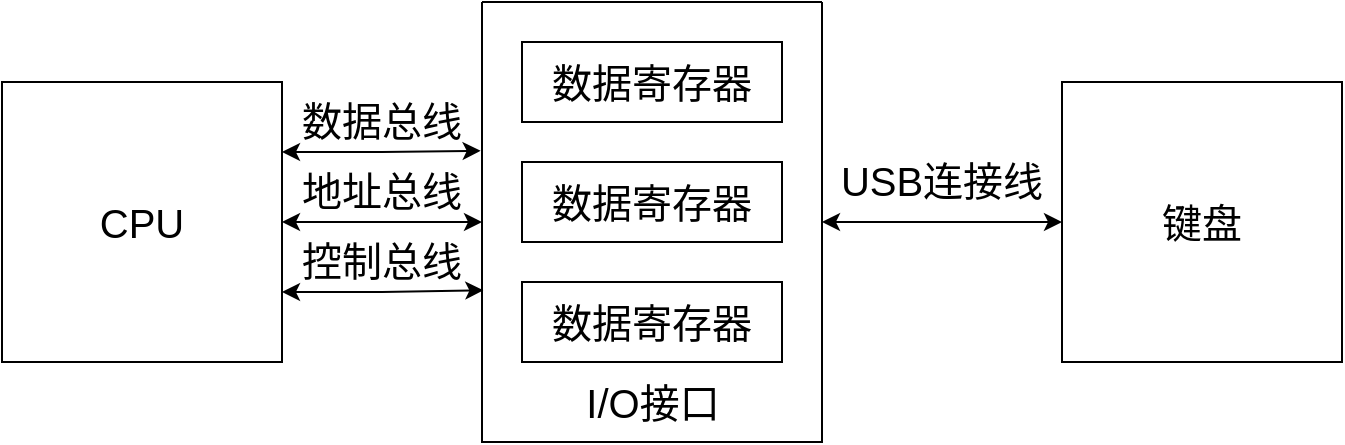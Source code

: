 <mxfile version="20.3.0" type="device" pages="10"><diagram name="I O控制方式" id="LHPweTT_-SzWBdmW2MKt"><mxGraphModel dx="1422" dy="904" grid="1" gridSize="10" guides="1" tooltips="1" connect="1" arrows="1" fold="1" page="1" pageScale="1" pageWidth="827" pageHeight="1169" math="0" shadow="0"><root><mxCell id="8rQuyJeJW9mSgv8QDs8v-0"/><mxCell id="8rQuyJeJW9mSgv8QDs8v-1" parent="8rQuyJeJW9mSgv8QDs8v-0"/><mxCell id="JOyjUUUSJw0S9Bpby2IU-32" style="edgeStyle=orthogonalEdgeStyle;rounded=0;orthogonalLoop=1;jettySize=auto;html=1;exitX=1;exitY=0.5;exitDx=0;exitDy=0;entryX=0;entryY=0.5;entryDx=0;entryDy=0;fontSize=20;startArrow=classic;startFill=1;" parent="8rQuyJeJW9mSgv8QDs8v-1" source="JOyjUUUSJw0S9Bpby2IU-24" target="JOyjUUUSJw0S9Bpby2IU-31" edge="1"><mxGeometry relative="1" as="geometry"/></mxCell><mxCell id="JOyjUUUSJw0S9Bpby2IU-24" value="" style="swimlane;startSize=0;" parent="8rQuyJeJW9mSgv8QDs8v-1" vertex="1"><mxGeometry x="350" y="480" width="170" height="220" as="geometry"/></mxCell><mxCell id="JOyjUUUSJw0S9Bpby2IU-1" value="数据寄存器" style="whiteSpace=wrap;html=1;fontSize=20;fontColor=#000000;fillColor=none;" parent="JOyjUUUSJw0S9Bpby2IU-24" vertex="1"><mxGeometry x="20" y="20" width="130" height="40" as="geometry"/></mxCell><mxCell id="JOyjUUUSJw0S9Bpby2IU-2" value="数据寄存器" style="whiteSpace=wrap;html=1;fontSize=20;fontColor=#000000;fillColor=none;" parent="JOyjUUUSJw0S9Bpby2IU-24" vertex="1"><mxGeometry x="20" y="80" width="130" height="40" as="geometry"/></mxCell><mxCell id="JOyjUUUSJw0S9Bpby2IU-3" value="数据寄存器" style="whiteSpace=wrap;html=1;fontSize=20;fontColor=#000000;fillColor=none;" parent="JOyjUUUSJw0S9Bpby2IU-24" vertex="1"><mxGeometry x="20" y="140" width="130" height="40" as="geometry"/></mxCell><mxCell id="JOyjUUUSJw0S9Bpby2IU-26" value="I/O接口" style="text;html=1;align=center;verticalAlign=middle;resizable=0;points=[];autosize=1;strokeColor=none;fillColor=none;fontSize=20;" parent="JOyjUUUSJw0S9Bpby2IU-24" vertex="1"><mxGeometry x="40" y="180" width="90" height="40" as="geometry"/></mxCell><mxCell id="JOyjUUUSJw0S9Bpby2IU-28" style="edgeStyle=orthogonalEdgeStyle;rounded=0;orthogonalLoop=1;jettySize=auto;html=1;exitX=1;exitY=0.5;exitDx=0;exitDy=0;entryX=0;entryY=0.5;entryDx=0;entryDy=0;fontSize=20;startArrow=classic;startFill=1;" parent="8rQuyJeJW9mSgv8QDs8v-1" source="JOyjUUUSJw0S9Bpby2IU-27" target="JOyjUUUSJw0S9Bpby2IU-24" edge="1"><mxGeometry relative="1" as="geometry"/></mxCell><mxCell id="JOyjUUUSJw0S9Bpby2IU-29" style="edgeStyle=orthogonalEdgeStyle;rounded=0;orthogonalLoop=1;jettySize=auto;html=1;exitX=1;exitY=0.75;exitDx=0;exitDy=0;entryX=0.004;entryY=0.655;entryDx=0;entryDy=0;entryPerimeter=0;fontSize=20;startArrow=classic;startFill=1;" parent="8rQuyJeJW9mSgv8QDs8v-1" source="JOyjUUUSJw0S9Bpby2IU-27" target="JOyjUUUSJw0S9Bpby2IU-24" edge="1"><mxGeometry relative="1" as="geometry"/></mxCell><mxCell id="JOyjUUUSJw0S9Bpby2IU-30" style="edgeStyle=orthogonalEdgeStyle;rounded=0;orthogonalLoop=1;jettySize=auto;html=1;exitX=1;exitY=0.25;exitDx=0;exitDy=0;entryX=-0.004;entryY=0.338;entryDx=0;entryDy=0;entryPerimeter=0;fontSize=20;startArrow=classic;startFill=1;" parent="8rQuyJeJW9mSgv8QDs8v-1" source="JOyjUUUSJw0S9Bpby2IU-27" target="JOyjUUUSJw0S9Bpby2IU-24" edge="1"><mxGeometry relative="1" as="geometry"/></mxCell><mxCell id="JOyjUUUSJw0S9Bpby2IU-27" value="CPU" style="whiteSpace=wrap;html=1;fontSize=20;fontColor=#000000;fillColor=none;" parent="8rQuyJeJW9mSgv8QDs8v-1" vertex="1"><mxGeometry x="110" y="520" width="140" height="140" as="geometry"/></mxCell><mxCell id="JOyjUUUSJw0S9Bpby2IU-31" value="键盘" style="whiteSpace=wrap;html=1;fontSize=20;fontColor=#000000;fillColor=none;" parent="8rQuyJeJW9mSgv8QDs8v-1" vertex="1"><mxGeometry x="640" y="520" width="140" height="140" as="geometry"/></mxCell><mxCell id="JOyjUUUSJw0S9Bpby2IU-33" value="USB连接线" style="text;html=1;strokeColor=none;fillColor=none;align=center;verticalAlign=middle;whiteSpace=wrap;rounded=0;fontSize=20;" parent="8rQuyJeJW9mSgv8QDs8v-1" vertex="1"><mxGeometry x="520" y="554" width="120" height="30" as="geometry"/></mxCell><mxCell id="JOyjUUUSJw0S9Bpby2IU-34" value="数据总线" style="text;html=1;strokeColor=none;fillColor=none;align=center;verticalAlign=middle;whiteSpace=wrap;rounded=0;fontSize=20;" parent="8rQuyJeJW9mSgv8QDs8v-1" vertex="1"><mxGeometry x="250" y="524" width="100" height="30" as="geometry"/></mxCell><mxCell id="JOyjUUUSJw0S9Bpby2IU-35" value="地址总线" style="text;html=1;strokeColor=none;fillColor=none;align=center;verticalAlign=middle;whiteSpace=wrap;rounded=0;fontSize=20;" parent="8rQuyJeJW9mSgv8QDs8v-1" vertex="1"><mxGeometry x="250" y="559" width="100" height="30" as="geometry"/></mxCell><mxCell id="JOyjUUUSJw0S9Bpby2IU-36" value="控制总线" style="text;html=1;strokeColor=none;fillColor=none;align=center;verticalAlign=middle;whiteSpace=wrap;rounded=0;fontSize=20;" parent="8rQuyJeJW9mSgv8QDs8v-1" vertex="1"><mxGeometry x="250" y="594" width="100" height="30" as="geometry"/></mxCell></root></mxGraphModel></diagram><diagram id="0XJ6p5Kvpi83APVXOpkn" name="I O接口基本结构"><mxGraphModel dx="981" dy="623" grid="1" gridSize="10" guides="1" tooltips="1" connect="1" arrows="1" fold="1" page="1" pageScale="1" pageWidth="827" pageHeight="1169" math="0" shadow="0"><root><mxCell id="0"/><mxCell id="1" parent="0"/><mxCell id="ZyXrpkQ3q4PyAwQV6r88-2" value="" style="swimlane;startSize=0;fontSize=20;fontColor=#000000;fillColor=none;dashed=1;" parent="1" vertex="1"><mxGeometry x="160" y="80" width="620" height="320" as="geometry"/></mxCell><mxCell id="BLp3o23fh0XOXJZECZ54-12" style="edgeStyle=orthogonalEdgeStyle;rounded=0;orthogonalLoop=1;jettySize=auto;html=1;exitX=1;exitY=0.5;exitDx=0;exitDy=0;entryX=-0.003;entryY=0.071;entryDx=0;entryDy=0;entryPerimeter=0;startArrow=classic;startFill=1;" edge="1" parent="ZyXrpkQ3q4PyAwQV6r88-2" source="ZyXrpkQ3q4PyAwQV6r88-3" target="ZyXrpkQ3q4PyAwQV6r88-6"><mxGeometry relative="1" as="geometry"/></mxCell><mxCell id="ZyXrpkQ3q4PyAwQV6r88-3" value="数据缓冲寄存器" style="whiteSpace=wrap;html=1;fontSize=20;fontColor=#000000;fillColor=none;" parent="ZyXrpkQ3q4PyAwQV6r88-2" vertex="1"><mxGeometry x="40" y="20" width="170" height="40" as="geometry"/></mxCell><mxCell id="BLp3o23fh0XOXJZECZ54-11" style="edgeStyle=orthogonalEdgeStyle;rounded=0;orthogonalLoop=1;jettySize=auto;html=1;exitX=1;exitY=0.5;exitDx=0;exitDy=0;entryX=0;entryY=0.286;entryDx=0;entryDy=0;entryPerimeter=0;startArrow=classic;startFill=1;endArrow=none;endFill=0;" edge="1" parent="ZyXrpkQ3q4PyAwQV6r88-2" source="ZyXrpkQ3q4PyAwQV6r88-4" target="ZyXrpkQ3q4PyAwQV6r88-6"><mxGeometry relative="1" as="geometry"/></mxCell><mxCell id="ZyXrpkQ3q4PyAwQV6r88-4" value="状态寄存器" style="whiteSpace=wrap;html=1;fontSize=20;fontColor=#000000;fillColor=none;" parent="ZyXrpkQ3q4PyAwQV6r88-2" vertex="1"><mxGeometry x="40" y="80" width="170" height="40" as="geometry"/></mxCell><mxCell id="ZyXrpkQ3q4PyAwQV6r88-6" value="&lt;br&gt;I/O控制逻辑" style="whiteSpace=wrap;html=1;fontSize=20;fontColor=#000000;fillColor=none;" parent="ZyXrpkQ3q4PyAwQV6r88-2" vertex="1"><mxGeometry x="240" y="20" width="120" height="280" as="geometry"/></mxCell><mxCell id="BLp3o23fh0XOXJZECZ54-9" style="edgeStyle=orthogonalEdgeStyle;rounded=0;orthogonalLoop=1;jettySize=auto;html=1;exitX=1;exitY=0.5;exitDx=0;exitDy=0;entryX=0;entryY=0.5;entryDx=0;entryDy=0;" edge="1" parent="ZyXrpkQ3q4PyAwQV6r88-2" source="BLp3o23fh0XOXJZECZ54-3" target="ZyXrpkQ3q4PyAwQV6r88-6"><mxGeometry relative="1" as="geometry"/></mxCell><mxCell id="BLp3o23fh0XOXJZECZ54-3" value="控制寄存器" style="whiteSpace=wrap;html=1;fontSize=20;fontColor=#000000;fillColor=none;" vertex="1" parent="ZyXrpkQ3q4PyAwQV6r88-2"><mxGeometry x="40" y="140" width="170" height="40" as="geometry"/></mxCell><mxCell id="BLp3o23fh0XOXJZECZ54-8" style="edgeStyle=orthogonalEdgeStyle;rounded=0;orthogonalLoop=1;jettySize=auto;html=1;exitX=1;exitY=0.5;exitDx=0;exitDy=0;entryX=0;entryY=0.75;entryDx=0;entryDy=0;" edge="1" parent="ZyXrpkQ3q4PyAwQV6r88-2" source="BLp3o23fh0XOXJZECZ54-6" target="ZyXrpkQ3q4PyAwQV6r88-6"><mxGeometry relative="1" as="geometry"/></mxCell><mxCell id="BLp3o23fh0XOXJZECZ54-6" value="地址译码器&lt;br&gt;及设备选择电路" style="whiteSpace=wrap;html=1;fontSize=20;fontColor=#000000;fillColor=none;" vertex="1" parent="ZyXrpkQ3q4PyAwQV6r88-2"><mxGeometry x="40" y="200" width="170" height="60" as="geometry"/></mxCell><mxCell id="ZyXrpkQ3q4PyAwQV6r88-30" value="数据线" style="text;html=1;strokeColor=none;fillColor=none;align=center;verticalAlign=middle;whiteSpace=wrap;rounded=0;fontSize=20;fontColor=#000000;" parent="1" vertex="1"><mxGeometry y="160" width="80" height="40" as="geometry"/></mxCell><mxCell id="ZyXrpkQ3q4PyAwQV6r88-38" style="edgeStyle=orthogonalEdgeStyle;rounded=0;orthogonalLoop=1;jettySize=auto;html=1;exitX=1;exitY=0.5;exitDx=0;exitDy=0;strokeColor=#000000;strokeWidth=1;fontSize=20;fontColor=#000000;" parent="1" source="ZyXrpkQ3q4PyAwQV6r88-31" edge="1"><mxGeometry relative="1" as="geometry"><mxPoint x="200" y="300" as="targetPoint"/></mxGeometry></mxCell><mxCell id="ZyXrpkQ3q4PyAwQV6r88-31" value="地址线" style="text;html=1;strokeColor=none;fillColor=none;align=center;verticalAlign=middle;whiteSpace=wrap;rounded=0;fontSize=20;fontColor=#000000;" parent="1" vertex="1"><mxGeometry y="280" width="80" height="40" as="geometry"/></mxCell><mxCell id="BLp3o23fh0XOXJZECZ54-7" style="edgeStyle=orthogonalEdgeStyle;rounded=0;orthogonalLoop=1;jettySize=auto;html=1;exitX=1;exitY=0.5;exitDx=0;exitDy=0;" edge="1" parent="1" source="ZyXrpkQ3q4PyAwQV6r88-32"><mxGeometry relative="1" as="geometry"><mxPoint x="400" y="365" as="targetPoint"/></mxGeometry></mxCell><mxCell id="ZyXrpkQ3q4PyAwQV6r88-32" value="控制线" style="text;html=1;strokeColor=none;fillColor=none;align=center;verticalAlign=middle;whiteSpace=wrap;rounded=0;fontSize=20;fontColor=#000000;" parent="1" vertex="1"><mxGeometry y="345" width="80" height="40" as="geometry"/></mxCell><mxCell id="ZyXrpkQ3q4PyAwQV6r88-34" style="edgeStyle=orthogonalEdgeStyle;rounded=0;orthogonalLoop=1;jettySize=auto;html=1;exitX=0;exitY=0.5;exitDx=0;exitDy=0;entryX=1;entryY=0.5;entryDx=0;entryDy=0;strokeColor=#000000;strokeWidth=1;fontSize=20;fontColor=#000000;startArrow=classic;startFill=1;" parent="1" source="ZyXrpkQ3q4PyAwQV6r88-4" target="ZyXrpkQ3q4PyAwQV6r88-30" edge="1"><mxGeometry relative="1" as="geometry"/></mxCell><mxCell id="ZyXrpkQ3q4PyAwQV6r88-50" value="主机侧（系统总线）" style="text;html=1;strokeColor=none;fillColor=none;align=center;verticalAlign=middle;whiteSpace=wrap;rounded=0;fontSize=20;fontColor=#000000;" parent="1" vertex="1"><mxGeometry x="80" y="50" width="200" height="30" as="geometry"/></mxCell><mxCell id="ZyXrpkQ3q4PyAwQV6r88-7" value="外设界面&lt;br&gt;控制逻辑" style="whiteSpace=wrap;html=1;fontSize=20;fontColor=#000000;fillColor=none;" parent="1" vertex="1"><mxGeometry x="580" y="99" width="160" height="120" as="geometry"/></mxCell><mxCell id="ZyXrpkQ3q4PyAwQV6r88-23" value="外设界面&lt;br&gt;控制逻辑" style="whiteSpace=wrap;html=1;fontSize=20;fontColor=#000000;fillColor=none;" parent="1" vertex="1"><mxGeometry x="580" y="260" width="160" height="120" as="geometry"/></mxCell><mxCell id="ZyXrpkQ3q4PyAwQV6r88-24" value="数据" style="text;html=1;strokeColor=none;fillColor=none;align=center;verticalAlign=middle;whiteSpace=wrap;rounded=0;fontSize=20;fontColor=#000000;" parent="1" vertex="1"><mxGeometry x="820" y="275" width="60" height="30" as="geometry"/></mxCell><mxCell id="ZyXrpkQ3q4PyAwQV6r88-25" style="edgeStyle=orthogonalEdgeStyle;rounded=0;orthogonalLoop=1;jettySize=auto;html=1;exitX=0;exitY=0.5;exitDx=0;exitDy=0;entryX=1;entryY=0.5;entryDx=0;entryDy=0;strokeColor=#000000;strokeWidth=1;fontSize=20;fontColor=#000000;" parent="1" source="ZyXrpkQ3q4PyAwQV6r88-26" target="ZyXrpkQ3q4PyAwQV6r88-23" edge="1"><mxGeometry relative="1" as="geometry"/></mxCell><mxCell id="ZyXrpkQ3q4PyAwQV6r88-26" value="状态" style="text;html=1;strokeColor=none;fillColor=none;align=center;verticalAlign=middle;whiteSpace=wrap;rounded=0;fontSize=20;fontColor=#000000;" parent="1" vertex="1"><mxGeometry x="820" y="305" width="60" height="30" as="geometry"/></mxCell><mxCell id="ZyXrpkQ3q4PyAwQV6r88-27" value="控制" style="text;html=1;strokeColor=none;fillColor=none;align=center;verticalAlign=middle;whiteSpace=wrap;rounded=0;fontSize=20;fontColor=#000000;" parent="1" vertex="1"><mxGeometry x="820" y="335" width="60" height="30" as="geometry"/></mxCell><mxCell id="ZyXrpkQ3q4PyAwQV6r88-28" style="edgeStyle=orthogonalEdgeStyle;rounded=0;orthogonalLoop=1;jettySize=auto;html=1;exitX=1;exitY=0.25;exitDx=0;exitDy=0;strokeColor=#000000;strokeWidth=1;fontSize=20;fontColor=#000000;startArrow=classic;startFill=1;" parent="1" source="ZyXrpkQ3q4PyAwQV6r88-23" target="ZyXrpkQ3q4PyAwQV6r88-24" edge="1"><mxGeometry relative="1" as="geometry"/></mxCell><mxCell id="ZyXrpkQ3q4PyAwQV6r88-29" style="edgeStyle=orthogonalEdgeStyle;rounded=0;orthogonalLoop=1;jettySize=auto;html=1;exitX=1;exitY=0.75;exitDx=0;exitDy=0;strokeColor=#000000;strokeWidth=1;fontSize=20;fontColor=#000000;" parent="1" source="ZyXrpkQ3q4PyAwQV6r88-23" target="ZyXrpkQ3q4PyAwQV6r88-27" edge="1"><mxGeometry relative="1" as="geometry"/></mxCell><mxCell id="ZyXrpkQ3q4PyAwQV6r88-47" value="······" style="text;html=1;strokeColor=none;fillColor=none;align=center;verticalAlign=middle;whiteSpace=wrap;rounded=0;fontSize=20;fontColor=#000000;" parent="1" vertex="1"><mxGeometry x="620" y="225" width="80" height="30" as="geometry"/></mxCell><mxCell id="xggnUl7nu3n2jF4zL5tQ-1" style="edgeStyle=orthogonalEdgeStyle;rounded=0;orthogonalLoop=1;jettySize=auto;html=1;exitX=1;exitY=0.25;exitDx=0;exitDy=0;strokeColor=#000000;strokeWidth=1;fontSize=20;fontColor=#000000;startArrow=classic;startFill=1;" parent="1" edge="1"><mxGeometry relative="1" as="geometry"><mxPoint x="740" y="129" as="sourcePoint"/><mxPoint x="820" y="129" as="targetPoint"/></mxGeometry></mxCell><mxCell id="ZyXrpkQ3q4PyAwQV6r88-45" style="edgeStyle=orthogonalEdgeStyle;rounded=0;orthogonalLoop=1;jettySize=auto;html=1;exitX=1;exitY=0.5;exitDx=0;exitDy=0;entryX=0;entryY=0.5;entryDx=0;entryDy=0;strokeColor=#000000;strokeWidth=1;fontSize=20;fontColor=#000000;" parent="1" source="ZyXrpkQ3q4PyAwQV6r88-6" target="ZyXrpkQ3q4PyAwQV6r88-7" edge="1"><mxGeometry relative="1" as="geometry"/></mxCell><mxCell id="ZyXrpkQ3q4PyAwQV6r88-8" value="数据" style="text;html=1;strokeColor=none;fillColor=none;align=center;verticalAlign=middle;whiteSpace=wrap;rounded=0;fontSize=20;fontColor=#000000;" parent="1" vertex="1"><mxGeometry x="820" y="114" width="60" height="30" as="geometry"/></mxCell><mxCell id="ZyXrpkQ3q4PyAwQV6r88-12" style="edgeStyle=orthogonalEdgeStyle;rounded=0;orthogonalLoop=1;jettySize=auto;html=1;exitX=0;exitY=0.5;exitDx=0;exitDy=0;entryX=1;entryY=0.5;entryDx=0;entryDy=0;strokeColor=#000000;strokeWidth=1;fontSize=20;fontColor=#000000;" parent="1" source="ZyXrpkQ3q4PyAwQV6r88-9" target="ZyXrpkQ3q4PyAwQV6r88-7" edge="1"><mxGeometry relative="1" as="geometry"/></mxCell><mxCell id="ZyXrpkQ3q4PyAwQV6r88-9" value="状态" style="text;html=1;strokeColor=none;fillColor=none;align=center;verticalAlign=middle;whiteSpace=wrap;rounded=0;fontSize=20;fontColor=#000000;" parent="1" vertex="1"><mxGeometry x="820" y="144" width="60" height="30" as="geometry"/></mxCell><mxCell id="ZyXrpkQ3q4PyAwQV6r88-10" value="控制" style="text;html=1;strokeColor=none;fillColor=none;align=center;verticalAlign=middle;whiteSpace=wrap;rounded=0;fontSize=20;fontColor=#000000;" parent="1" vertex="1"><mxGeometry x="820" y="174" width="60" height="30" as="geometry"/></mxCell><mxCell id="ZyXrpkQ3q4PyAwQV6r88-11" style="edgeStyle=orthogonalEdgeStyle;rounded=0;orthogonalLoop=1;jettySize=auto;html=1;exitX=1;exitY=0.25;exitDx=0;exitDy=0;strokeColor=#000000;strokeWidth=1;fontSize=20;fontColor=#000000;" parent="1" source="ZyXrpkQ3q4PyAwQV6r88-7" target="ZyXrpkQ3q4PyAwQV6r88-8" edge="1"><mxGeometry relative="1" as="geometry"/></mxCell><mxCell id="ZyXrpkQ3q4PyAwQV6r88-13" style="edgeStyle=orthogonalEdgeStyle;rounded=0;orthogonalLoop=1;jettySize=auto;html=1;exitX=1;exitY=0.75;exitDx=0;exitDy=0;strokeColor=#000000;strokeWidth=1;fontSize=20;fontColor=#000000;" parent="1" source="ZyXrpkQ3q4PyAwQV6r88-7" target="ZyXrpkQ3q4PyAwQV6r88-10" edge="1"><mxGeometry relative="1" as="geometry"/></mxCell><mxCell id="ZyXrpkQ3q4PyAwQV6r88-51" value="设备侧（接口电缆）" style="text;html=1;strokeColor=none;fillColor=none;align=center;verticalAlign=middle;whiteSpace=wrap;rounded=0;fontSize=20;fontColor=#000000;" parent="1" vertex="1"><mxGeometry x="700" y="50" width="200" height="30" as="geometry"/></mxCell><mxCell id="BLp3o23fh0XOXJZECZ54-1" style="edgeStyle=orthogonalEdgeStyle;rounded=0;orthogonalLoop=1;jettySize=auto;html=1;exitX=1;exitY=0.5;exitDx=0;exitDy=0;" edge="1" parent="1" source="ZyXrpkQ3q4PyAwQV6r88-6" target="ZyXrpkQ3q4PyAwQV6r88-23"><mxGeometry relative="1" as="geometry"/></mxCell><mxCell id="BLp3o23fh0XOXJZECZ54-4" style="edgeStyle=orthogonalEdgeStyle;rounded=0;orthogonalLoop=1;jettySize=auto;html=1;exitX=0;exitY=0.5;exitDx=0;exitDy=0;entryX=1;entryY=0.5;entryDx=0;entryDy=0;startArrow=classic;startFill=1;" edge="1" parent="1" source="BLp3o23fh0XOXJZECZ54-3" target="ZyXrpkQ3q4PyAwQV6r88-30"><mxGeometry relative="1" as="geometry"/></mxCell><mxCell id="BLp3o23fh0XOXJZECZ54-5" style="edgeStyle=orthogonalEdgeStyle;rounded=0;orthogonalLoop=1;jettySize=auto;html=1;exitX=0;exitY=0.5;exitDx=0;exitDy=0;entryX=1;entryY=0.5;entryDx=0;entryDy=0;startArrow=classic;startFill=1;" edge="1" parent="1" source="ZyXrpkQ3q4PyAwQV6r88-3" target="ZyXrpkQ3q4PyAwQV6r88-30"><mxGeometry relative="1" as="geometry"/></mxCell></root></mxGraphModel></diagram><diagram id="2O6_cwql6CZUGSrGCkL2" name="程序查询方式"><mxGraphModel dx="865" dy="574" grid="1" gridSize="10" guides="1" tooltips="1" connect="1" arrows="1" fold="1" page="1" pageScale="1" pageWidth="827" pageHeight="1169" math="0" shadow="0"><root><mxCell id="0"/><mxCell id="1" parent="0"/><mxCell id="ZVvrN9nKjlRfWaiOCxL3-1" value="" style="endArrow=none;html=1;rounded=0;strokeColor=#000000;strokeWidth=3;fontSize=20;fontColor=#000000;" edge="1" parent="1"><mxGeometry width="50" height="50" relative="1" as="geometry"><mxPoint x="40" y="160" as="sourcePoint"/><mxPoint x="680" y="160" as="targetPoint"/></mxGeometry></mxCell><mxCell id="ZVvrN9nKjlRfWaiOCxL3-2" value="" style="endArrow=none;html=1;rounded=0;strokeColor=#000000;strokeWidth=1;fontSize=20;fontColor=#000000;" edge="1" parent="1"><mxGeometry width="50" height="50" relative="1" as="geometry"><mxPoint x="40" y="160" as="sourcePoint"/><mxPoint x="40" y="80" as="targetPoint"/></mxGeometry></mxCell><mxCell id="ZVvrN9nKjlRfWaiOCxL3-3" value="" style="endArrow=none;html=1;rounded=0;strokeColor=#000000;strokeWidth=1;fontSize=20;fontColor=#000000;" edge="1" parent="1"><mxGeometry width="50" height="50" relative="1" as="geometry"><mxPoint x="200" y="240" as="sourcePoint"/><mxPoint x="200" y="80" as="targetPoint"/></mxGeometry></mxCell><mxCell id="ZVvrN9nKjlRfWaiOCxL3-4" value="" style="endArrow=none;html=1;rounded=0;strokeColor=#000000;strokeWidth=1;fontSize=20;fontColor=#000000;" edge="1" parent="1"><mxGeometry width="50" height="50" relative="1" as="geometry"><mxPoint x="360" y="240" as="sourcePoint"/><mxPoint x="360" y="80" as="targetPoint"/></mxGeometry></mxCell><mxCell id="ZVvrN9nKjlRfWaiOCxL3-5" value="" style="endArrow=none;html=1;rounded=0;strokeColor=#000000;strokeWidth=1;fontSize=20;fontColor=#000000;" edge="1" parent="1"><mxGeometry width="50" height="50" relative="1" as="geometry"><mxPoint x="520" y="240" as="sourcePoint"/><mxPoint x="520" y="80" as="targetPoint"/></mxGeometry></mxCell><mxCell id="ZVvrN9nKjlRfWaiOCxL3-6" value="" style="endArrow=classic;startArrow=none;html=1;rounded=0;strokeColor=#000000;strokeWidth=1;fontSize=20;fontColor=#000000;" edge="1" parent="1" source="ZVvrN9nKjlRfWaiOCxL3-7"><mxGeometry width="50" height="50" relative="1" as="geometry"><mxPoint x="40" y="140" as="sourcePoint"/><mxPoint x="200" y="120" as="targetPoint"/><Array as="points"><mxPoint x="200" y="120"/></Array></mxGeometry></mxCell><mxCell id="ZVvrN9nKjlRfWaiOCxL3-7" value="&lt;font style=&quot;font-size: 18px;&quot;&gt;CPU执行&lt;br&gt;现行程序&lt;/font&gt;" style="text;html=1;strokeColor=none;fillColor=none;align=center;verticalAlign=middle;whiteSpace=wrap;rounded=0;fontSize=20;fontColor=#000000;" vertex="1" parent="1"><mxGeometry x="80" y="100" width="80" height="40" as="geometry"/></mxCell><mxCell id="ZVvrN9nKjlRfWaiOCxL3-8" value="" style="endArrow=none;startArrow=classic;html=1;rounded=0;strokeColor=#000000;strokeWidth=1;fontSize=20;fontColor=#000000;" edge="1" parent="1" target="ZVvrN9nKjlRfWaiOCxL3-7"><mxGeometry width="50" height="50" relative="1" as="geometry"><mxPoint x="40" y="120" as="sourcePoint"/><mxPoint x="200" y="140" as="targetPoint"/></mxGeometry></mxCell><mxCell id="ZVvrN9nKjlRfWaiOCxL3-9" value="" style="endArrow=classic;startArrow=none;html=1;rounded=0;strokeColor=#000000;strokeWidth=1;fontSize=20;fontColor=#000000;" edge="1" parent="1" source="ZVvrN9nKjlRfWaiOCxL3-10"><mxGeometry width="50" height="50" relative="1" as="geometry"><mxPoint x="200" y="140" as="sourcePoint"/><mxPoint x="360" y="120" as="targetPoint"/><Array as="points"><mxPoint x="360" y="120"/></Array></mxGeometry></mxCell><mxCell id="ZVvrN9nKjlRfWaiOCxL3-10" value="&lt;font style=&quot;font-size: 18px;&quot;&gt;CPU&lt;br&gt;查询等待&lt;br&gt;&lt;/font&gt;" style="text;html=1;strokeColor=none;fillColor=none;align=center;verticalAlign=middle;whiteSpace=wrap;rounded=0;fontSize=20;fontColor=#000000;" vertex="1" parent="1"><mxGeometry x="240" y="100" width="80" height="40" as="geometry"/></mxCell><mxCell id="ZVvrN9nKjlRfWaiOCxL3-11" value="" style="endArrow=none;startArrow=classic;html=1;rounded=0;strokeColor=#000000;strokeWidth=1;fontSize=20;fontColor=#000000;" edge="1" parent="1" target="ZVvrN9nKjlRfWaiOCxL3-10"><mxGeometry width="50" height="50" relative="1" as="geometry"><mxPoint x="200" y="120" as="sourcePoint"/><mxPoint x="360" y="140" as="targetPoint"/></mxGeometry></mxCell><mxCell id="ZVvrN9nKjlRfWaiOCxL3-12" value="" style="endArrow=classic;startArrow=none;html=1;rounded=0;strokeColor=#000000;strokeWidth=1;fontSize=20;fontColor=#000000;" edge="1" parent="1" source="ZVvrN9nKjlRfWaiOCxL3-13"><mxGeometry width="50" height="50" relative="1" as="geometry"><mxPoint x="360" y="140" as="sourcePoint"/><mxPoint x="520" y="120" as="targetPoint"/><Array as="points"><mxPoint x="520" y="120"/></Array></mxGeometry></mxCell><mxCell id="ZVvrN9nKjlRfWaiOCxL3-13" value="&lt;font style=&quot;font-size: 18px;&quot;&gt;CPU控制&lt;br&gt;数据传送&lt;br&gt;&lt;/font&gt;" style="text;html=1;strokeColor=none;fillColor=none;align=center;verticalAlign=middle;whiteSpace=wrap;rounded=0;fontSize=20;fontColor=#000000;" vertex="1" parent="1"><mxGeometry x="400" y="100" width="80" height="40" as="geometry"/></mxCell><mxCell id="ZVvrN9nKjlRfWaiOCxL3-14" value="" style="endArrow=none;startArrow=classic;html=1;rounded=0;strokeColor=#000000;strokeWidth=1;fontSize=20;fontColor=#000000;" edge="1" parent="1" target="ZVvrN9nKjlRfWaiOCxL3-13"><mxGeometry width="50" height="50" relative="1" as="geometry"><mxPoint x="360" y="120" as="sourcePoint"/><mxPoint x="520" y="140" as="targetPoint"/></mxGeometry></mxCell><mxCell id="ZVvrN9nKjlRfWaiOCxL3-17" value="" style="endArrow=none;html=1;rounded=0;strokeColor=#000000;strokeWidth=1;fontSize=20;fontColor=#000000;" edge="1" parent="1"><mxGeometry width="50" height="50" relative="1" as="geometry"><mxPoint x="680" y="160" as="sourcePoint"/><mxPoint x="680.0" y="80" as="targetPoint"/></mxGeometry></mxCell><mxCell id="ZVvrN9nKjlRfWaiOCxL3-18" value="" style="endArrow=classic;startArrow=none;html=1;rounded=0;strokeColor=#000000;strokeWidth=1;fontSize=20;fontColor=#000000;" edge="1" parent="1" source="ZVvrN9nKjlRfWaiOCxL3-19"><mxGeometry width="50" height="50" relative="1" as="geometry"><mxPoint x="520" y="140" as="sourcePoint"/><mxPoint x="680.0" y="120" as="targetPoint"/><Array as="points"><mxPoint x="680" y="120"/></Array></mxGeometry></mxCell><mxCell id="ZVvrN9nKjlRfWaiOCxL3-19" value="&lt;font style=&quot;font-size: 18px;&quot;&gt;CPU执行&lt;br&gt;现行程序&lt;/font&gt;" style="text;html=1;strokeColor=none;fillColor=none;align=center;verticalAlign=middle;whiteSpace=wrap;rounded=0;fontSize=20;fontColor=#000000;" vertex="1" parent="1"><mxGeometry x="560" y="100" width="80" height="40" as="geometry"/></mxCell><mxCell id="ZVvrN9nKjlRfWaiOCxL3-20" value="" style="endArrow=none;startArrow=classic;html=1;rounded=0;strokeColor=#000000;strokeWidth=1;fontSize=20;fontColor=#000000;" edge="1" parent="1" target="ZVvrN9nKjlRfWaiOCxL3-19"><mxGeometry width="50" height="50" relative="1" as="geometry"><mxPoint x="520" y="120" as="sourcePoint"/><mxPoint x="680" y="140" as="targetPoint"/></mxGeometry></mxCell><mxCell id="ZVvrN9nKjlRfWaiOCxL3-23" value="" style="endArrow=classic;startArrow=none;html=1;rounded=0;strokeColor=#000000;strokeWidth=1;fontSize=20;fontColor=#000000;" edge="1" parent="1" source="ZVvrN9nKjlRfWaiOCxL3-24"><mxGeometry width="50" height="50" relative="1" as="geometry"><mxPoint x="200" y="220" as="sourcePoint"/><mxPoint x="360" y="200" as="targetPoint"/><Array as="points"><mxPoint x="360" y="200"/></Array></mxGeometry></mxCell><mxCell id="ZVvrN9nKjlRfWaiOCxL3-24" value="&lt;font style=&quot;font-size: 18px;&quot;&gt;I/O准备&lt;br&gt;&lt;/font&gt;" style="text;html=1;strokeColor=none;fillColor=none;align=center;verticalAlign=middle;whiteSpace=wrap;rounded=0;fontSize=20;fontColor=#000000;" vertex="1" parent="1"><mxGeometry x="240" y="180" width="80" height="40" as="geometry"/></mxCell><mxCell id="ZVvrN9nKjlRfWaiOCxL3-25" value="" style="endArrow=none;startArrow=classic;html=1;rounded=0;strokeColor=#000000;strokeWidth=1;fontSize=20;fontColor=#000000;" edge="1" parent="1" target="ZVvrN9nKjlRfWaiOCxL3-24"><mxGeometry width="50" height="50" relative="1" as="geometry"><mxPoint x="200" y="200" as="sourcePoint"/><mxPoint x="360" y="220" as="targetPoint"/></mxGeometry></mxCell><mxCell id="ZVvrN9nKjlRfWaiOCxL3-26" value="" style="endArrow=classic;startArrow=none;html=1;rounded=0;strokeColor=#000000;strokeWidth=1;fontSize=20;fontColor=#000000;" edge="1" parent="1" source="ZVvrN9nKjlRfWaiOCxL3-27"><mxGeometry width="50" height="50" relative="1" as="geometry"><mxPoint x="360" y="220" as="sourcePoint"/><mxPoint x="520" y="200" as="targetPoint"/><Array as="points"><mxPoint x="520" y="200"/></Array></mxGeometry></mxCell><mxCell id="ZVvrN9nKjlRfWaiOCxL3-27" value="&lt;font style=&quot;font-size: 18px;&quot;&gt;数据传送&lt;br&gt;&lt;/font&gt;" style="text;html=1;strokeColor=none;fillColor=none;align=center;verticalAlign=middle;whiteSpace=wrap;rounded=0;fontSize=20;fontColor=#000000;" vertex="1" parent="1"><mxGeometry x="400" y="180" width="80" height="40" as="geometry"/></mxCell><mxCell id="ZVvrN9nKjlRfWaiOCxL3-28" value="" style="endArrow=none;startArrow=classic;html=1;rounded=0;strokeColor=#000000;strokeWidth=1;fontSize=20;fontColor=#000000;" edge="1" parent="1" target="ZVvrN9nKjlRfWaiOCxL3-27"><mxGeometry width="50" height="50" relative="1" as="geometry"><mxPoint x="360" y="200" as="sourcePoint"/><mxPoint x="520" y="220" as="targetPoint"/></mxGeometry></mxCell><mxCell id="ZVvrN9nKjlRfWaiOCxL3-29" value="启动I/O" style="text;html=1;strokeColor=none;fillColor=none;align=center;verticalAlign=middle;whiteSpace=wrap;rounded=0;fontSize=18;fontColor=#000000;" vertex="1" parent="1"><mxGeometry x="160" y="240" width="80" height="30" as="geometry"/></mxCell></root></mxGraphModel></diagram><diagram id="k897uuBG6FZDE14xw2iQ" name="中断判优_软件实现"><mxGraphModel dx="1422" dy="903" grid="1" gridSize="10" guides="1" tooltips="1" connect="1" arrows="1" fold="1" page="1" pageScale="1" pageWidth="827" pageHeight="1169" math="0" shadow="0"><root><mxCell id="0"/><mxCell id="1" parent="0"/><mxCell id="lYvv1WLmZX7Yks0dSVYi-4" style="edgeStyle=orthogonalEdgeStyle;rounded=0;orthogonalLoop=1;jettySize=auto;html=1;exitX=0.5;exitY=1;exitDx=0;exitDy=0;entryX=0.5;entryY=0;entryDx=0;entryDy=0;strokeColor=#000000;strokeWidth=1;fontSize=20;fontColor=#000000;" parent="1" source="lYvv1WLmZX7Yks0dSVYi-1" target="lYvv1WLmZX7Yks0dSVYi-3" edge="1"><mxGeometry relative="1" as="geometry"/></mxCell><mxCell id="lYvv1WLmZX7Yks0dSVYi-17" style="edgeStyle=orthogonalEdgeStyle;rounded=0;orthogonalLoop=1;jettySize=auto;html=1;exitX=1;exitY=0.5;exitDx=0;exitDy=0;entryX=0;entryY=0.5;entryDx=0;entryDy=0;strokeColor=#000000;strokeWidth=1;fontSize=20;fontColor=#000000;" parent="1" source="lYvv1WLmZX7Yks0dSVYi-1" target="lYvv1WLmZX7Yks0dSVYi-7" edge="1"><mxGeometry relative="1" as="geometry"/></mxCell><mxCell id="lYvv1WLmZX7Yks0dSVYi-1" value="&lt;font style=&quot;font-size: 20px;&quot;&gt;A是否请求&lt;/font&gt;" style="rhombus;whiteSpace=wrap;html=1;fontSize=18;fontColor=#000000;fillColor=none;" parent="1" vertex="1"><mxGeometry x="160" y="120" width="160" height="80" as="geometry"/></mxCell><mxCell id="lYvv1WLmZX7Yks0dSVYi-2" value="" style="endArrow=classic;html=1;rounded=0;strokeColor=#000000;strokeWidth=1;fontSize=20;fontColor=#000000;entryX=0;entryY=0.5;entryDx=0;entryDy=0;" parent="1" target="lYvv1WLmZX7Yks0dSVYi-1" edge="1"><mxGeometry width="50" height="50" relative="1" as="geometry"><mxPoint x="120" y="160" as="sourcePoint"/><mxPoint x="90" y="130" as="targetPoint"/></mxGeometry></mxCell><mxCell id="lYvv1WLmZX7Yks0dSVYi-3" value="转到A的服务程序入口地址" style="text;html=1;strokeColor=none;fillColor=none;align=center;verticalAlign=middle;whiteSpace=wrap;rounded=0;fontSize=20;fontColor=#000000;" parent="1" vertex="1"><mxGeometry x="160" y="240" width="160" height="80" as="geometry"/></mxCell><mxCell id="lYvv1WLmZX7Yks0dSVYi-5" value="Y" style="text;html=1;strokeColor=none;fillColor=none;align=center;verticalAlign=middle;whiteSpace=wrap;rounded=0;fontSize=20;fontColor=#000000;" parent="1" vertex="1"><mxGeometry x="240" y="200" width="40" height="30" as="geometry"/></mxCell><mxCell id="lYvv1WLmZX7Yks0dSVYi-6" style="edgeStyle=orthogonalEdgeStyle;rounded=0;orthogonalLoop=1;jettySize=auto;html=1;exitX=0.5;exitY=1;exitDx=0;exitDy=0;entryX=0.5;entryY=0;entryDx=0;entryDy=0;strokeColor=#000000;strokeWidth=1;fontSize=20;fontColor=#000000;" parent="1" source="lYvv1WLmZX7Yks0dSVYi-7" target="lYvv1WLmZX7Yks0dSVYi-8" edge="1"><mxGeometry relative="1" as="geometry"/></mxCell><mxCell id="lYvv1WLmZX7Yks0dSVYi-16" style="edgeStyle=orthogonalEdgeStyle;rounded=0;orthogonalLoop=1;jettySize=auto;html=1;exitX=1;exitY=0.5;exitDx=0;exitDy=0;entryX=0;entryY=0.5;entryDx=0;entryDy=0;strokeColor=#000000;strokeWidth=1;fontSize=20;fontColor=#000000;" parent="1" source="lYvv1WLmZX7Yks0dSVYi-7" target="lYvv1WLmZX7Yks0dSVYi-11" edge="1"><mxGeometry relative="1" as="geometry"/></mxCell><mxCell id="lYvv1WLmZX7Yks0dSVYi-7" value="&lt;font style=&quot;font-size: 20px;&quot;&gt;B是否请求&lt;/font&gt;" style="rhombus;whiteSpace=wrap;html=1;fontSize=18;fontColor=#000000;fillColor=none;" parent="1" vertex="1"><mxGeometry x="360" y="120" width="160" height="80" as="geometry"/></mxCell><mxCell id="lYvv1WLmZX7Yks0dSVYi-8" value="转到B的服务程序入口地址" style="text;html=1;strokeColor=none;fillColor=none;align=center;verticalAlign=middle;whiteSpace=wrap;rounded=0;fontSize=20;fontColor=#000000;" parent="1" vertex="1"><mxGeometry x="360" y="240" width="160" height="80" as="geometry"/></mxCell><mxCell id="lYvv1WLmZX7Yks0dSVYi-9" value="Y" style="text;html=1;strokeColor=none;fillColor=none;align=center;verticalAlign=middle;whiteSpace=wrap;rounded=0;fontSize=20;fontColor=#000000;" parent="1" vertex="1"><mxGeometry x="440" y="200" width="40" height="30" as="geometry"/></mxCell><mxCell id="lYvv1WLmZX7Yks0dSVYi-10" style="edgeStyle=orthogonalEdgeStyle;rounded=0;orthogonalLoop=1;jettySize=auto;html=1;exitX=0.5;exitY=1;exitDx=0;exitDy=0;entryX=0.5;entryY=0;entryDx=0;entryDy=0;strokeColor=#000000;strokeWidth=1;fontSize=20;fontColor=#000000;" parent="1" source="lYvv1WLmZX7Yks0dSVYi-11" target="lYvv1WLmZX7Yks0dSVYi-12" edge="1"><mxGeometry relative="1" as="geometry"/></mxCell><mxCell id="lYvv1WLmZX7Yks0dSVYi-15" style="edgeStyle=orthogonalEdgeStyle;rounded=0;orthogonalLoop=1;jettySize=auto;html=1;exitX=1;exitY=0.5;exitDx=0;exitDy=0;entryX=0;entryY=0.5;entryDx=0;entryDy=0;strokeColor=#000000;strokeWidth=1;fontSize=20;fontColor=#000000;" parent="1" source="lYvv1WLmZX7Yks0dSVYi-11" target="lYvv1WLmZX7Yks0dSVYi-14" edge="1"><mxGeometry relative="1" as="geometry"/></mxCell><mxCell id="lYvv1WLmZX7Yks0dSVYi-11" value="&lt;font style=&quot;font-size: 20px;&quot;&gt;C是否请求&lt;/font&gt;" style="rhombus;whiteSpace=wrap;html=1;fontSize=18;fontColor=#000000;fillColor=none;" parent="1" vertex="1"><mxGeometry x="560" y="120" width="160" height="80" as="geometry"/></mxCell><mxCell id="lYvv1WLmZX7Yks0dSVYi-12" value="转到C的服务程序入口地址" style="text;html=1;strokeColor=none;fillColor=none;align=center;verticalAlign=middle;whiteSpace=wrap;rounded=0;fontSize=20;fontColor=#000000;" parent="1" vertex="1"><mxGeometry x="560" y="240" width="160" height="80" as="geometry"/></mxCell><mxCell id="lYvv1WLmZX7Yks0dSVYi-13" value="Y" style="text;html=1;strokeColor=none;fillColor=none;align=center;verticalAlign=middle;whiteSpace=wrap;rounded=0;fontSize=20;fontColor=#000000;" parent="1" vertex="1"><mxGeometry x="640" y="200" width="40" height="30" as="geometry"/></mxCell><mxCell id="lYvv1WLmZX7Yks0dSVYi-14" value="······" style="text;html=1;strokeColor=none;fillColor=none;align=center;verticalAlign=middle;whiteSpace=wrap;rounded=0;fontSize=20;fontColor=#000000;" parent="1" vertex="1"><mxGeometry x="760" y="145" width="60" height="30" as="geometry"/></mxCell><mxCell id="lYvv1WLmZX7Yks0dSVYi-18" value="N" style="text;html=1;strokeColor=none;fillColor=none;align=center;verticalAlign=middle;whiteSpace=wrap;rounded=0;fontSize=20;fontColor=#000000;" parent="1" vertex="1"><mxGeometry x="320" y="130" width="40" height="30" as="geometry"/></mxCell><mxCell id="lYvv1WLmZX7Yks0dSVYi-19" value="N" style="text;html=1;strokeColor=none;fillColor=none;align=center;verticalAlign=middle;whiteSpace=wrap;rounded=0;fontSize=20;fontColor=#000000;" parent="1" vertex="1"><mxGeometry x="520" y="130" width="40" height="30" as="geometry"/></mxCell><mxCell id="lYvv1WLmZX7Yks0dSVYi-20" value="N" style="text;html=1;strokeColor=none;fillColor=none;align=center;verticalAlign=middle;whiteSpace=wrap;rounded=0;fontSize=20;fontColor=#000000;" parent="1" vertex="1"><mxGeometry x="720" y="130" width="40" height="30" as="geometry"/></mxCell></root></mxGraphModel></diagram><diagram id="Qe4s7TbctCYl63flf9Zn" name="中断处理"><mxGraphModel dx="2249" dy="903" grid="1" gridSize="10" guides="1" tooltips="1" connect="1" arrows="1" fold="1" page="1" pageScale="1" pageWidth="827" pageHeight="1169" math="0" shadow="0"><root><mxCell id="0"/><mxCell id="1" parent="0"/><mxCell id="lLHUq-K3YxSAniwl48Ao-3" value="" style="edgeStyle=orthogonalEdgeStyle;rounded=0;orthogonalLoop=1;jettySize=auto;html=1;strokeColor=#000000;strokeWidth=1;fontSize=20;fontColor=#000000;" parent="1" source="lLHUq-K3YxSAniwl48Ao-1" target="lLHUq-K3YxSAniwl48Ao-2" edge="1"><mxGeometry relative="1" as="geometry"/></mxCell><mxCell id="lLHUq-K3YxSAniwl48Ao-1" value="取指令" style="rounded=0;whiteSpace=wrap;html=1;fontSize=20;fontColor=#000000;fillColor=none;" parent="1" vertex="1"><mxGeometry x="520" y="40" width="200" height="40" as="geometry"/></mxCell><mxCell id="lLHUq-K3YxSAniwl48Ao-5" value="" style="edgeStyle=orthogonalEdgeStyle;rounded=0;orthogonalLoop=1;jettySize=auto;html=1;strokeColor=#000000;strokeWidth=1;fontSize=20;fontColor=#000000;" parent="1" source="lLHUq-K3YxSAniwl48Ao-2" target="lLHUq-K3YxSAniwl48Ao-4" edge="1"><mxGeometry relative="1" as="geometry"/></mxCell><mxCell id="lLHUq-K3YxSAniwl48Ao-2" value="执行指令" style="rounded=0;whiteSpace=wrap;html=1;fontSize=20;fontColor=#000000;fillColor=none;" parent="1" vertex="1"><mxGeometry x="520" y="120" width="200" height="40" as="geometry"/></mxCell><mxCell id="lLHUq-K3YxSAniwl48Ao-6" style="edgeStyle=orthogonalEdgeStyle;rounded=0;orthogonalLoop=1;jettySize=auto;html=1;exitX=0;exitY=0.5;exitDx=0;exitDy=0;entryX=0;entryY=0.5;entryDx=0;entryDy=0;strokeColor=#000000;strokeWidth=1;fontSize=20;fontColor=#000000;" parent="1" source="lLHUq-K3YxSAniwl48Ao-4" target="lLHUq-K3YxSAniwl48Ao-1" edge="1"><mxGeometry relative="1" as="geometry"><Array as="points"><mxPoint x="480" y="240"/><mxPoint x="480" y="60"/></Array></mxGeometry></mxCell><mxCell id="lLHUq-K3YxSAniwl48Ao-12" style="edgeStyle=orthogonalEdgeStyle;rounded=0;orthogonalLoop=1;jettySize=auto;html=1;exitX=0.5;exitY=1;exitDx=0;exitDy=0;entryX=0.5;entryY=0;entryDx=0;entryDy=0;strokeColor=#000000;strokeWidth=1;fontSize=20;fontColor=#000000;" parent="1" source="lLHUq-K3YxSAniwl48Ao-4" target="lLHUq-K3YxSAniwl48Ao-9" edge="1"><mxGeometry relative="1" as="geometry"/></mxCell><mxCell id="lLHUq-K3YxSAniwl48Ao-4" value="中断" style="rhombus;whiteSpace=wrap;html=1;fontSize=20;fillColor=none;fontColor=#000000;rounded=0;" parent="1" vertex="1"><mxGeometry x="520" y="200" width="200" height="80" as="geometry"/></mxCell><mxCell id="lLHUq-K3YxSAniwl48Ao-7" value="否" style="text;html=1;strokeColor=none;fillColor=none;align=center;verticalAlign=middle;whiteSpace=wrap;rounded=0;fontSize=20;fontColor=#000000;" parent="1" vertex="1"><mxGeometry x="450" y="125" width="30" height="30" as="geometry"/></mxCell><mxCell id="lLHUq-K3YxSAniwl48Ao-9" value="关中断" style="rounded=0;whiteSpace=wrap;html=1;fontSize=20;fontColor=#000000;fillColor=none;" parent="1" vertex="1"><mxGeometry x="520" y="320" width="200" height="40" as="geometry"/></mxCell><mxCell id="lLHUq-K3YxSAniwl48Ao-10" value="保存断点" style="rounded=0;whiteSpace=wrap;html=1;fontSize=20;fontColor=#000000;fillColor=none;" parent="1" vertex="1"><mxGeometry x="520" y="360" width="200" height="40" as="geometry"/></mxCell><mxCell id="lLHUq-K3YxSAniwl48Ao-14" value="" style="edgeStyle=orthogonalEdgeStyle;rounded=0;orthogonalLoop=1;jettySize=auto;html=1;strokeColor=#000000;strokeWidth=1;fontSize=20;fontColor=#000000;" parent="1" source="lLHUq-K3YxSAniwl48Ao-11" target="lLHUq-K3YxSAniwl48Ao-13" edge="1"><mxGeometry relative="1" as="geometry"/></mxCell><mxCell id="lLHUq-K3YxSAniwl48Ao-11" value="中断识别：修改PC" style="rounded=0;whiteSpace=wrap;html=1;fontSize=20;fontColor=#000000;fillColor=none;" parent="1" vertex="1"><mxGeometry x="520" y="400" width="200" height="40" as="geometry"/></mxCell><mxCell id="lLHUq-K3YxSAniwl48Ao-16" value="" style="edgeStyle=orthogonalEdgeStyle;rounded=0;orthogonalLoop=1;jettySize=auto;html=1;strokeColor=#000000;strokeWidth=1;fontSize=20;fontColor=#000000;" parent="1" source="lLHUq-K3YxSAniwl48Ao-13" target="lLHUq-K3YxSAniwl48Ao-15" edge="1"><mxGeometry relative="1" as="geometry"/></mxCell><mxCell id="lLHUq-K3YxSAniwl48Ao-13" value="保护现场 设置屏蔽字" style="rounded=0;whiteSpace=wrap;html=1;fontSize=20;fontColor=#000000;fillColor=none;" parent="1" vertex="1"><mxGeometry x="520" y="480" width="200" height="40" as="geometry"/></mxCell><mxCell id="lLHUq-K3YxSAniwl48Ao-18" value="" style="edgeStyle=orthogonalEdgeStyle;rounded=0;orthogonalLoop=1;jettySize=auto;html=1;strokeColor=#000000;strokeWidth=1;fontSize=20;fontColor=#000000;" parent="1" source="lLHUq-K3YxSAniwl48Ao-15" target="lLHUq-K3YxSAniwl48Ao-17" edge="1"><mxGeometry relative="1" as="geometry"/></mxCell><mxCell id="lLHUq-K3YxSAniwl48Ao-15" value="开中断" style="rounded=0;whiteSpace=wrap;html=1;fontSize=20;fillColor=#dae8fc;strokeColor=#6c8ebf;" parent="1" vertex="1"><mxGeometry x="520" y="540" width="200" height="40" as="geometry"/></mxCell><mxCell id="lLHUq-K3YxSAniwl48Ao-20" value="" style="edgeStyle=orthogonalEdgeStyle;rounded=0;orthogonalLoop=1;jettySize=auto;html=1;strokeColor=#000000;strokeWidth=1;fontSize=20;fontColor=#000000;" parent="1" source="lLHUq-K3YxSAniwl48Ao-17" target="lLHUq-K3YxSAniwl48Ao-19" edge="1"><mxGeometry relative="1" as="geometry"/></mxCell><mxCell id="lLHUq-K3YxSAniwl48Ao-17" value="中断服务" style="rounded=0;whiteSpace=wrap;html=1;fontSize=20;fontColor=#000000;fillColor=none;" parent="1" vertex="1"><mxGeometry x="520" y="600" width="200" height="40" as="geometry"/></mxCell><mxCell id="lLHUq-K3YxSAniwl48Ao-22" value="" style="edgeStyle=orthogonalEdgeStyle;rounded=0;orthogonalLoop=1;jettySize=auto;html=1;strokeColor=#000000;strokeWidth=1;fontSize=20;fontColor=#000000;" parent="1" source="lLHUq-K3YxSAniwl48Ao-19" target="lLHUq-K3YxSAniwl48Ao-21" edge="1"><mxGeometry relative="1" as="geometry"/></mxCell><mxCell id="lLHUq-K3YxSAniwl48Ao-19" value="关中断" style="rounded=0;whiteSpace=wrap;html=1;fontSize=20;fillColor=#f8cecc;strokeColor=#b85450;" parent="1" vertex="1"><mxGeometry x="520" y="660" width="200" height="40" as="geometry"/></mxCell><mxCell id="lLHUq-K3YxSAniwl48Ao-24" value="" style="edgeStyle=orthogonalEdgeStyle;rounded=0;orthogonalLoop=1;jettySize=auto;html=1;strokeColor=#000000;strokeWidth=1;fontSize=20;fontColor=#000000;" parent="1" source="lLHUq-K3YxSAniwl48Ao-21" target="lLHUq-K3YxSAniwl48Ao-23" edge="1"><mxGeometry relative="1" as="geometry"/></mxCell><mxCell id="lLHUq-K3YxSAniwl48Ao-21" value="恢复现场和屏蔽字" style="rounded=0;whiteSpace=wrap;html=1;fontSize=20;fontColor=#000000;fillColor=none;" parent="1" vertex="1"><mxGeometry x="520" y="720" width="200" height="40" as="geometry"/></mxCell><mxCell id="lLHUq-K3YxSAniwl48Ao-26" value="" style="edgeStyle=orthogonalEdgeStyle;rounded=0;orthogonalLoop=1;jettySize=auto;html=1;strokeColor=#000000;strokeWidth=1;fontSize=20;fontColor=#000000;" parent="1" source="lLHUq-K3YxSAniwl48Ao-23" target="lLHUq-K3YxSAniwl48Ao-25" edge="1"><mxGeometry relative="1" as="geometry"/></mxCell><mxCell id="lLHUq-K3YxSAniwl48Ao-23" value="发送中断结束命令" style="rounded=0;whiteSpace=wrap;html=1;fontSize=20;fontColor=#000000;fillColor=none;" parent="1" vertex="1"><mxGeometry x="520" y="780" width="200" height="40" as="geometry"/></mxCell><mxCell id="lLHUq-K3YxSAniwl48Ao-28" value="" style="edgeStyle=orthogonalEdgeStyle;rounded=0;orthogonalLoop=1;jettySize=auto;html=1;strokeColor=#000000;strokeWidth=1;fontSize=20;fontColor=#000000;" parent="1" source="lLHUq-K3YxSAniwl48Ao-25" target="lLHUq-K3YxSAniwl48Ao-27" edge="1"><mxGeometry relative="1" as="geometry"/></mxCell><mxCell id="lLHUq-K3YxSAniwl48Ao-25" value="开中断" style="rounded=0;whiteSpace=wrap;html=1;fontSize=20;fillColor=#f8cecc;strokeColor=#b85450;" parent="1" vertex="1"><mxGeometry x="520" y="840" width="200" height="40" as="geometry"/></mxCell><mxCell id="lLHUq-K3YxSAniwl48Ao-29" style="edgeStyle=orthogonalEdgeStyle;rounded=0;orthogonalLoop=1;jettySize=auto;html=1;exitX=1;exitY=0.5;exitDx=0;exitDy=0;entryX=1;entryY=0.5;entryDx=0;entryDy=0;strokeColor=#000000;strokeWidth=1;fontSize=20;fontColor=#000000;" parent="1" source="lLHUq-K3YxSAniwl48Ao-27" target="lLHUq-K3YxSAniwl48Ao-1" edge="1"><mxGeometry relative="1" as="geometry"><Array as="points"><mxPoint x="760" y="920"/><mxPoint x="760" y="60"/></Array></mxGeometry></mxCell><mxCell id="lLHUq-K3YxSAniwl48Ao-27" value="中断返回：修改PC" style="rounded=0;whiteSpace=wrap;html=1;fontSize=20;fontColor=#000000;fillColor=none;" parent="1" vertex="1"><mxGeometry x="520" y="900" width="200" height="40" as="geometry"/></mxCell><mxCell id="lLHUq-K3YxSAniwl48Ao-30" value="是" style="text;html=1;strokeColor=none;fillColor=none;align=center;verticalAlign=middle;whiteSpace=wrap;rounded=0;fontSize=20;fontColor=#000000;" parent="1" vertex="1"><mxGeometry x="620" y="280" width="30" height="30" as="geometry"/></mxCell><mxCell id="lLHUq-K3YxSAniwl48Ao-32" value="&lt;font style=&quot;font-size: 24px;&quot;&gt;多重中断&lt;/font&gt;" style="text;html=1;strokeColor=none;fillColor=none;align=center;verticalAlign=middle;whiteSpace=wrap;rounded=0;fontSize=20;fontColor=#000000;" parent="1" vertex="1"><mxGeometry x="520" y="970" width="200" height="30" as="geometry"/></mxCell><mxCell id="lLHUq-K3YxSAniwl48Ao-33" value="" style="edgeStyle=orthogonalEdgeStyle;rounded=0;orthogonalLoop=1;jettySize=auto;html=1;strokeColor=#000000;strokeWidth=1;fontSize=20;fontColor=#000000;" parent="1" source="lLHUq-K3YxSAniwl48Ao-34" target="lLHUq-K3YxSAniwl48Ao-36" edge="1"><mxGeometry relative="1" as="geometry"/></mxCell><mxCell id="lLHUq-K3YxSAniwl48Ao-34" value="取指令" style="rounded=0;whiteSpace=wrap;html=1;fontSize=20;fontColor=#000000;fillColor=none;" parent="1" vertex="1"><mxGeometry x="80" y="40" width="200" height="40" as="geometry"/></mxCell><mxCell id="lLHUq-K3YxSAniwl48Ao-35" value="" style="edgeStyle=orthogonalEdgeStyle;rounded=0;orthogonalLoop=1;jettySize=auto;html=1;strokeColor=#000000;strokeWidth=1;fontSize=20;fontColor=#000000;" parent="1" source="lLHUq-K3YxSAniwl48Ao-36" target="lLHUq-K3YxSAniwl48Ao-39" edge="1"><mxGeometry relative="1" as="geometry"/></mxCell><mxCell id="lLHUq-K3YxSAniwl48Ao-36" value="执行指令" style="rounded=0;whiteSpace=wrap;html=1;fontSize=20;fontColor=#000000;fillColor=none;" parent="1" vertex="1"><mxGeometry x="80" y="120" width="200" height="40" as="geometry"/></mxCell><mxCell id="lLHUq-K3YxSAniwl48Ao-37" style="edgeStyle=orthogonalEdgeStyle;rounded=0;orthogonalLoop=1;jettySize=auto;html=1;exitX=0;exitY=0.5;exitDx=0;exitDy=0;entryX=0;entryY=0.5;entryDx=0;entryDy=0;strokeColor=#000000;strokeWidth=1;fontSize=20;fontColor=#000000;" parent="1" source="lLHUq-K3YxSAniwl48Ao-39" target="lLHUq-K3YxSAniwl48Ao-34" edge="1"><mxGeometry relative="1" as="geometry"><Array as="points"><mxPoint x="40" y="240"/><mxPoint x="40" y="60"/></Array></mxGeometry></mxCell><mxCell id="lLHUq-K3YxSAniwl48Ao-38" style="edgeStyle=orthogonalEdgeStyle;rounded=0;orthogonalLoop=1;jettySize=auto;html=1;exitX=0.5;exitY=1;exitDx=0;exitDy=0;entryX=0.5;entryY=0;entryDx=0;entryDy=0;strokeColor=#000000;strokeWidth=1;fontSize=20;fontColor=#000000;" parent="1" source="lLHUq-K3YxSAniwl48Ao-39" target="lLHUq-K3YxSAniwl48Ao-41" edge="1"><mxGeometry relative="1" as="geometry"/></mxCell><mxCell id="lLHUq-K3YxSAniwl48Ao-39" value="中断" style="rhombus;whiteSpace=wrap;html=1;fontSize=20;fillColor=none;fontColor=#000000;rounded=0;" parent="1" vertex="1"><mxGeometry x="80" y="200" width="200" height="80" as="geometry"/></mxCell><mxCell id="lLHUq-K3YxSAniwl48Ao-40" value="否" style="text;html=1;strokeColor=none;fillColor=none;align=center;verticalAlign=middle;whiteSpace=wrap;rounded=0;fontSize=20;fontColor=#000000;" parent="1" vertex="1"><mxGeometry x="10" y="125" width="30" height="30" as="geometry"/></mxCell><mxCell id="lLHUq-K3YxSAniwl48Ao-41" value="关中断" style="rounded=0;whiteSpace=wrap;html=1;fontSize=20;fillColor=#dae8fc;strokeColor=#6c8ebf;" parent="1" vertex="1"><mxGeometry x="80" y="320" width="200" height="40" as="geometry"/></mxCell><mxCell id="lLHUq-K3YxSAniwl48Ao-42" value="保存断点" style="rounded=0;whiteSpace=wrap;html=1;fontSize=20;fontColor=#000000;fillColor=none;" parent="1" vertex="1"><mxGeometry x="80" y="360" width="200" height="40" as="geometry"/></mxCell><mxCell id="lLHUq-K3YxSAniwl48Ao-43" value="" style="edgeStyle=orthogonalEdgeStyle;rounded=0;orthogonalLoop=1;jettySize=auto;html=1;strokeColor=#000000;strokeWidth=1;fontSize=20;fontColor=#000000;" parent="1" source="lLHUq-K3YxSAniwl48Ao-44" target="lLHUq-K3YxSAniwl48Ao-46" edge="1"><mxGeometry relative="1" as="geometry"/></mxCell><mxCell id="lLHUq-K3YxSAniwl48Ao-44" value="中断识别：修改PC" style="rounded=0;whiteSpace=wrap;html=1;fontSize=20;fontColor=#000000;fillColor=none;" parent="1" vertex="1"><mxGeometry x="80" y="400" width="200" height="40" as="geometry"/></mxCell><mxCell id="lLHUq-K3YxSAniwl48Ao-63" style="edgeStyle=orthogonalEdgeStyle;rounded=0;orthogonalLoop=1;jettySize=auto;html=1;exitX=0.5;exitY=1;exitDx=0;exitDy=0;entryX=0.5;entryY=0;entryDx=0;entryDy=0;strokeColor=#000000;strokeWidth=1;fontSize=24;fontColor=#000000;" parent="1" source="lLHUq-K3YxSAniwl48Ao-46" target="lLHUq-K3YxSAniwl48Ao-50" edge="1"><mxGeometry relative="1" as="geometry"/></mxCell><mxCell id="lLHUq-K3YxSAniwl48Ao-46" value="保护现场" style="rounded=0;whiteSpace=wrap;html=1;fontSize=20;fontColor=#000000;fillColor=none;" parent="1" vertex="1"><mxGeometry x="80" y="480" width="200" height="40" as="geometry"/></mxCell><mxCell id="lLHUq-K3YxSAniwl48Ao-64" style="edgeStyle=orthogonalEdgeStyle;rounded=0;orthogonalLoop=1;jettySize=auto;html=1;exitX=0.5;exitY=1;exitDx=0;exitDy=0;entryX=0.5;entryY=0;entryDx=0;entryDy=0;strokeColor=#000000;strokeWidth=1;fontSize=24;fontColor=#000000;" parent="1" source="lLHUq-K3YxSAniwl48Ao-50" target="lLHUq-K3YxSAniwl48Ao-54" edge="1"><mxGeometry relative="1" as="geometry"/></mxCell><mxCell id="lLHUq-K3YxSAniwl48Ao-50" value="中断服务" style="rounded=0;whiteSpace=wrap;html=1;fontSize=20;fontColor=#000000;fillColor=none;" parent="1" vertex="1"><mxGeometry x="80" y="600" width="200" height="40" as="geometry"/></mxCell><mxCell id="lLHUq-K3YxSAniwl48Ao-65" style="edgeStyle=orthogonalEdgeStyle;rounded=0;orthogonalLoop=1;jettySize=auto;html=1;exitX=0.5;exitY=1;exitDx=0;exitDy=0;strokeColor=#000000;strokeWidth=1;fontSize=24;fontColor=#000000;" parent="1" source="lLHUq-K3YxSAniwl48Ao-54" target="lLHUq-K3YxSAniwl48Ao-58" edge="1"><mxGeometry relative="1" as="geometry"/></mxCell><mxCell id="lLHUq-K3YxSAniwl48Ao-54" value="恢复现场" style="rounded=0;whiteSpace=wrap;html=1;fontSize=20;fontColor=#000000;fillColor=none;" parent="1" vertex="1"><mxGeometry x="80" y="720" width="200" height="40" as="geometry"/></mxCell><mxCell id="lLHUq-K3YxSAniwl48Ao-57" value="" style="edgeStyle=orthogonalEdgeStyle;rounded=0;orthogonalLoop=1;jettySize=auto;html=1;strokeColor=#000000;strokeWidth=1;fontSize=20;fontColor=#000000;" parent="1" source="lLHUq-K3YxSAniwl48Ao-58" target="lLHUq-K3YxSAniwl48Ao-60" edge="1"><mxGeometry relative="1" as="geometry"/></mxCell><mxCell id="lLHUq-K3YxSAniwl48Ao-58" value="开中断" style="rounded=0;whiteSpace=wrap;html=1;fontSize=20;fillColor=#dae8fc;strokeColor=#6c8ebf;" parent="1" vertex="1"><mxGeometry x="80" y="840" width="200" height="40" as="geometry"/></mxCell><mxCell id="lLHUq-K3YxSAniwl48Ao-59" style="edgeStyle=orthogonalEdgeStyle;rounded=0;orthogonalLoop=1;jettySize=auto;html=1;exitX=1;exitY=0.5;exitDx=0;exitDy=0;entryX=1;entryY=0.5;entryDx=0;entryDy=0;strokeColor=#000000;strokeWidth=1;fontSize=20;fontColor=#000000;" parent="1" source="lLHUq-K3YxSAniwl48Ao-60" target="lLHUq-K3YxSAniwl48Ao-34" edge="1"><mxGeometry relative="1" as="geometry"><Array as="points"><mxPoint x="320" y="920"/><mxPoint x="320" y="60"/></Array></mxGeometry></mxCell><mxCell id="lLHUq-K3YxSAniwl48Ao-60" value="中断返回：修改PC" style="rounded=0;whiteSpace=wrap;html=1;fontSize=20;fontColor=#000000;fillColor=none;" parent="1" vertex="1"><mxGeometry x="80" y="900" width="200" height="40" as="geometry"/></mxCell><mxCell id="lLHUq-K3YxSAniwl48Ao-61" value="是" style="text;html=1;strokeColor=none;fillColor=none;align=center;verticalAlign=middle;whiteSpace=wrap;rounded=0;fontSize=20;fontColor=#000000;" parent="1" vertex="1"><mxGeometry x="180" y="280" width="30" height="30" as="geometry"/></mxCell><mxCell id="lLHUq-K3YxSAniwl48Ao-62" value="&lt;font style=&quot;font-size: 24px;&quot;&gt;单重中断&lt;/font&gt;" style="text;html=1;strokeColor=none;fillColor=none;align=center;verticalAlign=middle;whiteSpace=wrap;rounded=0;fontSize=20;fontColor=#000000;" parent="1" vertex="1"><mxGeometry x="80" y="970" width="200" height="30" as="geometry"/></mxCell><mxCell id="lLHUq-K3YxSAniwl48Ao-66" value="" style="shape=curlyBracket;whiteSpace=wrap;html=1;rounded=1;fontSize=24;fontColor=#000000;fillColor=none;" parent="1" vertex="1"><mxGeometry x="490" y="320" width="20" height="120" as="geometry"/></mxCell><mxCell id="lLHUq-K3YxSAniwl48Ao-67" value="&lt;font style=&quot;font-size: 20px;&quot;&gt;中断响应&lt;br&gt;硬件实现&lt;br&gt;&lt;/font&gt;" style="text;html=1;strokeColor=none;fillColor=none;align=center;verticalAlign=middle;whiteSpace=wrap;rounded=0;fontSize=24;fontColor=#000000;" parent="1" vertex="1"><mxGeometry x="380" y="350" width="100" height="60" as="geometry"/></mxCell><mxCell id="lLHUq-K3YxSAniwl48Ao-68" value="" style="shape=curlyBracket;whiteSpace=wrap;html=1;rounded=1;strokeWidth=1;fontSize=20;fontColor=#000000;fillColor=none;" parent="1" vertex="1"><mxGeometry x="490" y="480" width="20" height="460" as="geometry"/></mxCell><mxCell id="lLHUq-K3YxSAniwl48Ao-69" value="&lt;font style=&quot;font-size: 20px;&quot;&gt;中断服务程序&lt;br&gt;软件实现&lt;br&gt;&lt;/font&gt;" style="text;html=1;strokeColor=none;fillColor=none;align=center;verticalAlign=middle;whiteSpace=wrap;rounded=0;fontSize=24;fontColor=#000000;" parent="1" vertex="1"><mxGeometry x="350" y="680" width="130" height="60" as="geometry"/></mxCell><mxCell id="lLHUq-K3YxSAniwl48Ao-71" value="" style="shape=curlyBracket;whiteSpace=wrap;html=1;rounded=1;fontSize=24;fontColor=#000000;fillColor=none;" parent="1" vertex="1"><mxGeometry x="50" y="320" width="20" height="120" as="geometry"/></mxCell><mxCell id="lLHUq-K3YxSAniwl48Ao-72" value="&lt;font style=&quot;font-size: 20px;&quot;&gt;中断响应&lt;br&gt;硬件实现&lt;br&gt;&lt;/font&gt;" style="text;html=1;strokeColor=none;fillColor=none;align=center;verticalAlign=middle;whiteSpace=wrap;rounded=0;fontSize=24;fontColor=#000000;" parent="1" vertex="1"><mxGeometry x="-60" y="350" width="100" height="60" as="geometry"/></mxCell><mxCell id="lLHUq-K3YxSAniwl48Ao-73" value="" style="shape=curlyBracket;whiteSpace=wrap;html=1;rounded=1;strokeWidth=1;fontSize=20;fontColor=#000000;fillColor=none;" parent="1" vertex="1"><mxGeometry x="50" y="480" width="20" height="460" as="geometry"/></mxCell><mxCell id="lLHUq-K3YxSAniwl48Ao-74" value="&lt;font style=&quot;font-size: 20px;&quot;&gt;中断服务程序&lt;br&gt;软件实现&lt;br&gt;&lt;/font&gt;" style="text;html=1;strokeColor=none;fillColor=none;align=center;verticalAlign=middle;whiteSpace=wrap;rounded=0;fontSize=24;fontColor=#000000;" parent="1" vertex="1"><mxGeometry x="-90" y="680" width="130" height="60" as="geometry"/></mxCell><mxCell id="Q_TM8bZAJ1-uLNU1CVrU-1" value="关中断" style="rounded=0;whiteSpace=wrap;html=1;fontSize=20;fillColor=#dae8fc;strokeColor=#6c8ebf;" vertex="1" parent="1"><mxGeometry x="520" y="320" width="200" height="40" as="geometry"/></mxCell></root></mxGraphModel></diagram><diagram id="8hdV-pfMKSO6sCDfHlFq" name="硬件向量法"><mxGraphModel dx="813" dy="516" grid="1" gridSize="10" guides="1" tooltips="1" connect="1" arrows="1" fold="1" page="1" pageScale="1" pageWidth="827" pageHeight="1169" math="0" shadow="0"><root><mxCell id="0"/><mxCell id="1" parent="0"/><mxCell id="LmRGKkxnmCoHL1tJcbvu-1" value="主存地址" style="rounded=0;whiteSpace=wrap;html=1;strokeWidth=1;fontSize=20;fontColor=#000000;fillColor=none;strokeColor=none;" parent="1" vertex="1"><mxGeometry x="320" y="120" width="120" height="40" as="geometry"/></mxCell><mxCell id="LmRGKkxnmCoHL1tJcbvu-2" value="主存单元" style="rounded=0;whiteSpace=wrap;html=1;strokeWidth=1;fontSize=20;fontColor=#000000;fillColor=none;strokeColor=none;" parent="1" vertex="1"><mxGeometry x="440" y="120" width="120" height="40" as="geometry"/></mxCell><mxCell id="LmRGKkxnmCoHL1tJcbvu-6" value="12H" style="rounded=0;whiteSpace=wrap;html=1;strokeWidth=1;fontSize=20;fontColor=#000000;fillColor=none;dashed=1;" parent="1" vertex="1"><mxGeometry x="320" y="200" width="120" height="40" as="geometry"/></mxCell><mxCell id="LmRGKkxnmCoHL1tJcbvu-7" value="JMP200" style="rounded=0;whiteSpace=wrap;html=1;strokeWidth=1;fontSize=20;fontColor=#000000;fillColor=none;" parent="1" vertex="1"><mxGeometry x="440" y="200" width="120" height="40" as="geometry"/></mxCell><mxCell id="LmRGKkxnmCoHL1tJcbvu-8" value="13H" style="rounded=0;whiteSpace=wrap;html=1;strokeWidth=1;fontSize=20;fontColor=#000000;fillColor=none;dashed=1;" parent="1" vertex="1"><mxGeometry x="320" y="240" width="120" height="40" as="geometry"/></mxCell><mxCell id="LmRGKkxnmCoHL1tJcbvu-9" value="JMP300" style="rounded=0;whiteSpace=wrap;html=1;strokeWidth=1;fontSize=20;fontColor=#000000;fillColor=none;" parent="1" vertex="1"><mxGeometry x="440" y="240" width="120" height="40" as="geometry"/></mxCell><mxCell id="LmRGKkxnmCoHL1tJcbvu-10" value="14H" style="rounded=0;whiteSpace=wrap;html=1;strokeWidth=1;fontSize=20;fontColor=#000000;fillColor=none;dashed=1;" parent="1" vertex="1"><mxGeometry x="320" y="280" width="120" height="40" as="geometry"/></mxCell><mxCell id="LmRGKkxnmCoHL1tJcbvu-11" value="JMP400" style="rounded=0;whiteSpace=wrap;html=1;strokeWidth=1;fontSize=20;fontColor=#000000;fillColor=none;" parent="1" vertex="1"><mxGeometry x="440" y="280" width="120" height="40" as="geometry"/></mxCell><mxCell id="LmRGKkxnmCoHL1tJcbvu-12" value="······" style="rounded=0;whiteSpace=wrap;html=1;strokeWidth=1;fontSize=20;fontColor=#000000;fillColor=none;dashed=1;" parent="1" vertex="1"><mxGeometry x="320" y="320" width="120" height="40" as="geometry"/></mxCell><mxCell id="LmRGKkxnmCoHL1tJcbvu-13" value="······" style="rounded=0;whiteSpace=wrap;html=1;strokeWidth=1;fontSize=20;fontColor=#000000;fillColor=none;" parent="1" vertex="1"><mxGeometry x="440" y="320" width="120" height="40" as="geometry"/></mxCell><mxCell id="LmRGKkxnmCoHL1tJcbvu-14" value="200" style="rounded=0;whiteSpace=wrap;html=1;strokeWidth=1;fontSize=20;fontColor=#000000;fillColor=none;dashed=1;" parent="1" vertex="1"><mxGeometry x="320" y="360" width="120" height="40" as="geometry"/></mxCell><mxCell id="LmRGKkxnmCoHL1tJcbvu-15" value="服务程序1" style="rounded=0;whiteSpace=wrap;html=1;strokeWidth=1;fontSize=20;fontColor=#000000;fillColor=none;" parent="1" vertex="1"><mxGeometry x="440" y="360" width="120" height="40" as="geometry"/></mxCell><mxCell id="LmRGKkxnmCoHL1tJcbvu-16" value="300" style="rounded=0;whiteSpace=wrap;html=1;strokeWidth=1;fontSize=20;fontColor=#000000;fillColor=none;dashed=1;" parent="1" vertex="1"><mxGeometry x="320" y="400" width="120" height="40" as="geometry"/></mxCell><mxCell id="LmRGKkxnmCoHL1tJcbvu-17" value="服务程序2" style="rounded=0;whiteSpace=wrap;html=1;strokeWidth=1;fontSize=20;fontColor=#000000;fillColor=none;" parent="1" vertex="1"><mxGeometry x="440" y="400" width="120" height="40" as="geometry"/></mxCell><mxCell id="LmRGKkxnmCoHL1tJcbvu-22" value="······" style="rounded=0;whiteSpace=wrap;html=1;strokeWidth=1;fontSize=20;fontColor=#000000;fillColor=none;dashed=1;" parent="1" vertex="1"><mxGeometry x="320" y="440" width="120" height="40" as="geometry"/></mxCell><mxCell id="LmRGKkxnmCoHL1tJcbvu-23" value="······" style="rounded=0;whiteSpace=wrap;html=1;strokeWidth=1;fontSize=20;fontColor=#000000;fillColor=none;" parent="1" vertex="1"><mxGeometry x="440" y="440" width="120" height="40" as="geometry"/></mxCell><mxCell id="LmRGKkxnmCoHL1tJcbvu-28" style="edgeStyle=orthogonalEdgeStyle;rounded=0;orthogonalLoop=1;jettySize=auto;html=1;exitX=1;exitY=0.5;exitDx=0;exitDy=0;entryX=0.25;entryY=0;entryDx=0;entryDy=0;strokeColor=#3333FF;strokeWidth=2;fontSize=20;fontColor=#000000;" parent="1" source="LmRGKkxnmCoHL1tJcbvu-26" target="LmRGKkxnmCoHL1tJcbvu-25" edge="1"><mxGeometry relative="1" as="geometry"><Array as="points"><mxPoint x="600" y="220"/><mxPoint x="600" y="330"/><mxPoint x="380" y="330"/></Array></mxGeometry></mxCell><mxCell id="LmRGKkxnmCoHL1tJcbvu-29" value="中断向量表" style="text;html=1;strokeColor=none;fillColor=none;align=center;verticalAlign=middle;whiteSpace=wrap;rounded=0;strokeWidth=1;fontSize=20;fontColor=#000000;" parent="1" vertex="1"><mxGeometry x="360" y="490" width="160" height="30" as="geometry"/></mxCell><mxCell id="LmRGKkxnmCoHL1tJcbvu-30" value="中断向量地址&lt;br&gt;形成部件" style="rounded=0;whiteSpace=wrap;html=1;strokeColor=#000000;strokeWidth=1;fontSize=20;fontColor=#000000;fillColor=none;" parent="1" vertex="1"><mxGeometry x="40" y="280" width="160" height="80" as="geometry"/></mxCell><mxCell id="LmRGKkxnmCoHL1tJcbvu-31" value="" style="endArrow=classic;html=1;rounded=0;strokeColor=#000000;strokeWidth=1;fontSize=20;fontColor=#000000;entryX=0.25;entryY=1;entryDx=0;entryDy=0;" parent="1" target="LmRGKkxnmCoHL1tJcbvu-30" edge="1"><mxGeometry width="50" height="50" relative="1" as="geometry"><mxPoint x="80" y="440" as="sourcePoint"/><mxPoint x="80" y="370" as="targetPoint"/></mxGeometry></mxCell><mxCell id="LmRGKkxnmCoHL1tJcbvu-33" value="" style="endArrow=classic;html=1;rounded=0;strokeColor=#000000;strokeWidth=1;fontSize=20;fontColor=#000000;entryX=0.75;entryY=1;entryDx=0;entryDy=0;" parent="1" target="LmRGKkxnmCoHL1tJcbvu-30" edge="1"><mxGeometry width="50" height="50" relative="1" as="geometry"><mxPoint x="160" y="440" as="sourcePoint"/><mxPoint x="100" y="380" as="targetPoint"/></mxGeometry></mxCell><mxCell id="LmRGKkxnmCoHL1tJcbvu-34" value="" style="endArrow=classic;html=1;rounded=0;strokeColor=#000000;strokeWidth=1;fontSize=20;fontColor=#000000;entryX=0.25;entryY=1;entryDx=0;entryDy=0;" parent="1" edge="1"><mxGeometry width="50" height="50" relative="1" as="geometry"><mxPoint x="60" y="440" as="sourcePoint"/><mxPoint x="60" y="360" as="targetPoint"/></mxGeometry></mxCell><mxCell id="LmRGKkxnmCoHL1tJcbvu-35" value="" style="endArrow=classic;html=1;rounded=0;strokeColor=#000000;strokeWidth=1;fontSize=20;fontColor=#000000;entryX=0.25;entryY=1;entryDx=0;entryDy=0;" parent="1" edge="1"><mxGeometry width="50" height="50" relative="1" as="geometry"><mxPoint x="100" y="440" as="sourcePoint"/><mxPoint x="100" y="360" as="targetPoint"/></mxGeometry></mxCell><mxCell id="LmRGKkxnmCoHL1tJcbvu-37" value="" style="endArrow=classic;html=1;rounded=0;strokeColor=#000000;strokeWidth=1;fontSize=20;fontColor=#000000;entryX=0.25;entryY=1;entryDx=0;entryDy=0;" parent="1" edge="1"><mxGeometry width="50" height="50" relative="1" as="geometry"><mxPoint x="180" y="440" as="sourcePoint"/><mxPoint x="180" y="360" as="targetPoint"/></mxGeometry></mxCell><mxCell id="LmRGKkxnmCoHL1tJcbvu-38" value="······" style="text;html=1;strokeColor=none;fillColor=none;align=center;verticalAlign=middle;whiteSpace=wrap;rounded=0;strokeWidth=1;fontSize=20;fontColor=#000000;" parent="1" vertex="1"><mxGeometry x="110" y="390" width="40" height="30" as="geometry"/></mxCell><mxCell id="LmRGKkxnmCoHL1tJcbvu-39" value="&lt;font color=&quot;#3333ff&quot;&gt;1&amp;nbsp; 0&amp;nbsp; 0······ 0&amp;nbsp; 0&lt;/font&gt;" style="text;html=1;strokeColor=none;fillColor=none;align=center;verticalAlign=middle;whiteSpace=wrap;rounded=0;strokeWidth=1;fontSize=20;fontColor=#000000;" parent="1" vertex="1"><mxGeometry x="40" y="450" width="160" height="30" as="geometry"/></mxCell><mxCell id="LmRGKkxnmCoHL1tJcbvu-40" value="排队器输出" style="text;html=1;strokeColor=none;fillColor=none;align=center;verticalAlign=middle;whiteSpace=wrap;rounded=0;strokeWidth=1;fontSize=20;fontColor=#000000;" parent="1" vertex="1"><mxGeometry x="40" y="490" width="160" height="30" as="geometry"/></mxCell><mxCell id="LmRGKkxnmCoHL1tJcbvu-41" value="" style="endArrow=classic;html=1;rounded=0;strokeColor=#000000;strokeWidth=1;fontSize=20;fontColor=#000000;entryX=0.25;entryY=1;entryDx=0;entryDy=0;" parent="1" edge="1"><mxGeometry width="50" height="50" relative="1" as="geometry"><mxPoint x="79.5" y="280" as="sourcePoint"/><mxPoint x="79.5" y="200" as="targetPoint"/></mxGeometry></mxCell><mxCell id="LmRGKkxnmCoHL1tJcbvu-42" value="" style="endArrow=classic;html=1;rounded=0;strokeColor=#000000;strokeWidth=1;fontSize=20;fontColor=#000000;entryX=0.75;entryY=1;entryDx=0;entryDy=0;" parent="1" edge="1"><mxGeometry width="50" height="50" relative="1" as="geometry"><mxPoint x="159.5" y="280" as="sourcePoint"/><mxPoint x="159.5" y="200" as="targetPoint"/></mxGeometry></mxCell><mxCell id="LmRGKkxnmCoHL1tJcbvu-43" value="" style="endArrow=classic;html=1;rounded=0;strokeColor=#000000;strokeWidth=1;fontSize=20;fontColor=#000000;entryX=0.25;entryY=1;entryDx=0;entryDy=0;" parent="1" edge="1"><mxGeometry width="50" height="50" relative="1" as="geometry"><mxPoint x="59.5" y="280" as="sourcePoint"/><mxPoint x="59.5" y="200" as="targetPoint"/></mxGeometry></mxCell><mxCell id="LmRGKkxnmCoHL1tJcbvu-44" value="" style="endArrow=classic;html=1;rounded=0;strokeColor=#000000;strokeWidth=1;fontSize=20;fontColor=#000000;entryX=0.25;entryY=1;entryDx=0;entryDy=0;" parent="1" edge="1"><mxGeometry width="50" height="50" relative="1" as="geometry"><mxPoint x="99.5" y="280" as="sourcePoint"/><mxPoint x="99.5" y="200" as="targetPoint"/></mxGeometry></mxCell><mxCell id="LmRGKkxnmCoHL1tJcbvu-45" value="" style="endArrow=classic;html=1;rounded=0;strokeColor=#000000;strokeWidth=1;fontSize=20;fontColor=#000000;entryX=0.25;entryY=1;entryDx=0;entryDy=0;" parent="1" edge="1"><mxGeometry width="50" height="50" relative="1" as="geometry"><mxPoint x="179.5" y="280" as="sourcePoint"/><mxPoint x="179.5" y="200" as="targetPoint"/></mxGeometry></mxCell><mxCell id="LmRGKkxnmCoHL1tJcbvu-46" value="······" style="text;html=1;strokeColor=none;fillColor=none;align=center;verticalAlign=middle;whiteSpace=wrap;rounded=0;strokeWidth=1;fontSize=20;fontColor=#000000;" parent="1" vertex="1"><mxGeometry x="109.5" y="230" width="40" height="30" as="geometry"/></mxCell><mxCell id="LmRGKkxnmCoHL1tJcbvu-49" style="edgeStyle=orthogonalEdgeStyle;rounded=0;orthogonalLoop=1;jettySize=auto;html=1;exitX=1;exitY=0.5;exitDx=0;exitDy=0;entryX=0;entryY=0.5;entryDx=0;entryDy=0;strokeColor=#3333FF;strokeWidth=2;fontSize=20;fontColor=#3333FF;" parent="1" source="LmRGKkxnmCoHL1tJcbvu-47" target="LmRGKkxnmCoHL1tJcbvu-6" edge="1"><mxGeometry relative="1" as="geometry"/></mxCell><mxCell id="LmRGKkxnmCoHL1tJcbvu-47" value="&lt;font color=&quot;#3333ff&quot;&gt;&amp;nbsp;0&amp;nbsp; 0&amp;nbsp; 1&amp;nbsp; 0&amp;nbsp; 0&amp;nbsp; 1&amp;nbsp; 0&lt;/font&gt;" style="text;html=1;strokeColor=none;fillColor=none;align=center;verticalAlign=middle;whiteSpace=wrap;rounded=0;strokeWidth=1;fontSize=20;fontColor=#000000;" parent="1" vertex="1"><mxGeometry x="40" y="160" width="160" height="30" as="geometry"/></mxCell><mxCell id="LmRGKkxnmCoHL1tJcbvu-48" value="向量地址" style="text;html=1;strokeColor=none;fillColor=none;align=center;verticalAlign=middle;whiteSpace=wrap;rounded=0;strokeWidth=1;fontSize=20;fontColor=#000000;" parent="1" vertex="1"><mxGeometry x="40" y="130" width="160" height="30" as="geometry"/></mxCell><mxCell id="LmRGKkxnmCoHL1tJcbvu-50" value="······" style="rounded=0;whiteSpace=wrap;html=1;strokeWidth=1;fontSize=20;fontColor=#000000;fillColor=none;dashed=1;" parent="1" vertex="1"><mxGeometry x="320" y="160" width="120" height="40" as="geometry"/></mxCell><mxCell id="LmRGKkxnmCoHL1tJcbvu-51" value="······" style="rounded=0;whiteSpace=wrap;html=1;strokeWidth=1;fontSize=20;fontColor=#000000;fillColor=none;" parent="1" vertex="1"><mxGeometry x="440" y="160" width="120" height="40" as="geometry"/></mxCell><mxCell id="LmRGKkxnmCoHL1tJcbvu-26" value="" style="rounded=0;whiteSpace=wrap;html=1;strokeWidth=2;fontSize=20;fontColor=#000000;fillColor=none;strokeColor=#3333FF;" parent="1" vertex="1"><mxGeometry x="320" y="200" width="240" height="40" as="geometry"/></mxCell><mxCell id="LmRGKkxnmCoHL1tJcbvu-25" value="" style="rounded=0;whiteSpace=wrap;html=1;strokeWidth=2;fontSize=20;fontColor=#000000;fillColor=none;strokeColor=#3333FF;" parent="1" vertex="1"><mxGeometry x="320" y="360" width="240" height="40" as="geometry"/></mxCell><mxCell id="LmRGKkxnmCoHL1tJcbvu-52" value="&lt;font color=&quot;#000000&quot;&gt;入口地址&lt;/font&gt;" style="text;html=1;strokeColor=none;fillColor=none;align=center;verticalAlign=middle;whiteSpace=wrap;rounded=0;strokeWidth=1;fontSize=20;fontColor=#3333FF;" parent="1" vertex="1"><mxGeometry x="220" y="360" width="100" height="30" as="geometry"/></mxCell><mxCell id="LmRGKkxnmCoHL1tJcbvu-54" value="&lt;font color=&quot;#000000&quot;&gt;向量地址&lt;/font&gt;" style="text;html=1;strokeColor=none;fillColor=none;align=center;verticalAlign=middle;whiteSpace=wrap;rounded=0;strokeWidth=1;fontSize=20;fontColor=#3333FF;" parent="1" vertex="1"><mxGeometry x="220" y="220" width="100" height="30" as="geometry"/></mxCell><mxCell id="LmRGKkxnmCoHL1tJcbvu-55" value="&lt;font color=&quot;#000000&quot;&gt;中断向量&lt;/font&gt;" style="text;html=1;strokeColor=none;fillColor=none;align=center;verticalAlign=middle;whiteSpace=wrap;rounded=0;strokeWidth=1;fontSize=20;fontColor=#3333FF;" parent="1" vertex="1"><mxGeometry x="560" y="190" width="100" height="30" as="geometry"/></mxCell></root></mxGraphModel></diagram><diagram id="IG-iakewh-yRL4B0PxeT" name="DMA传送过程"><mxGraphModel dx="1153" dy="766" grid="1" gridSize="10" guides="1" tooltips="1" connect="1" arrows="1" fold="1" page="1" pageScale="1" pageWidth="827" pageHeight="1169" math="0" shadow="0"><root><mxCell id="0"/><mxCell id="1" parent="0"/><mxCell id="dSiEU5PYF-xyAD8FO6jG-3" value="主存" style="rounded=0;whiteSpace=wrap;html=1;strokeColor=#000000;strokeWidth=1;fontSize=20;fontColor=#000000;fillColor=none;" vertex="1" parent="1"><mxGeometry x="40" y="120" width="80" height="160" as="geometry"/></mxCell><mxCell id="dSiEU5PYF-xyAD8FO6jG-6" value="CPU" style="rounded=0;whiteSpace=wrap;html=1;strokeColor=#000000;strokeWidth=1;fontSize=20;fontColor=#000000;fillColor=none;" vertex="1" parent="1"><mxGeometry x="160" y="120" width="80" height="160" as="geometry"/></mxCell><mxCell id="dSiEU5PYF-xyAD8FO6jG-7" value="中断机构" style="rounded=0;whiteSpace=wrap;html=1;strokeColor=#000000;strokeWidth=1;fontSize=20;fontColor=#000000;fillColor=none;" vertex="1" parent="1"><mxGeometry x="360" y="120" width="120" height="40" as="geometry"/></mxCell><mxCell id="dSiEU5PYF-xyAD8FO6jG-8" value="控制/状态逻辑" style="rounded=0;whiteSpace=wrap;html=1;strokeColor=#000000;strokeWidth=1;fontSize=20;fontColor=#000000;fillColor=none;" vertex="1" parent="1"><mxGeometry x="320" y="200" width="160" height="40" as="geometry"/></mxCell><mxCell id="dSiEU5PYF-xyAD8FO6jG-9" value="DMA请求&lt;br&gt;触发器" style="rounded=0;whiteSpace=wrap;html=1;strokeColor=#000000;strokeWidth=1;fontSize=20;fontColor=#000000;fillColor=none;" vertex="1" parent="1"><mxGeometry x="360" y="280" width="120" height="80" as="geometry"/></mxCell><mxCell id="dSiEU5PYF-xyAD8FO6jG-10" value="数据缓冲寄存器" style="rounded=0;whiteSpace=wrap;html=1;strokeColor=#000000;strokeWidth=1;fontSize=20;fontColor=#000000;fillColor=none;" vertex="1" parent="1"><mxGeometry x="520" y="280" width="160" height="40" as="geometry"/></mxCell><mxCell id="dSiEU5PYF-xyAD8FO6jG-11" value="主存地址计数器" style="rounded=0;whiteSpace=wrap;html=1;strokeColor=#000000;strokeWidth=1;fontSize=20;fontColor=#000000;fillColor=none;" vertex="1" parent="1"><mxGeometry x="680" y="120" width="160" height="40" as="geometry"/></mxCell><mxCell id="dSiEU5PYF-xyAD8FO6jG-12" value="传送长度计数器" style="rounded=0;whiteSpace=wrap;html=1;strokeColor=#000000;strokeWidth=1;fontSize=20;fontColor=#000000;fillColor=none;" vertex="1" parent="1"><mxGeometry x="680" y="200" width="160" height="40" as="geometry"/></mxCell><mxCell id="dSiEU5PYF-xyAD8FO6jG-13" value="设备选择" style="rounded=0;whiteSpace=wrap;html=1;strokeColor=#000000;strokeWidth=1;fontSize=20;fontColor=#000000;fillColor=none;" vertex="1" parent="1"><mxGeometry x="720" y="280" width="120" height="40" as="geometry"/></mxCell><mxCell id="dSiEU5PYF-xyAD8FO6jG-14" value="设备" style="rounded=0;whiteSpace=wrap;html=1;strokeColor=#000000;strokeWidth=1;fontSize=20;fontColor=#000000;fillColor=none;" vertex="1" parent="1"><mxGeometry x="480" y="440" width="200" height="40" as="geometry"/></mxCell><mxCell id="dSiEU5PYF-xyAD8FO6jG-15" value="" style="endArrow=none;html=1;rounded=0;strokeColor=#000000;strokeWidth=2;fontSize=20;fontColor=#000000;" edge="1" parent="1"><mxGeometry width="50" height="50" relative="1" as="geometry"><mxPoint x="40" y="40" as="sourcePoint"/><mxPoint x="840" y="40" as="targetPoint"/></mxGeometry></mxCell><mxCell id="dSiEU5PYF-xyAD8FO6jG-16" value="系统总线" style="text;html=1;strokeColor=none;fillColor=none;align=center;verticalAlign=middle;whiteSpace=wrap;rounded=0;strokeWidth=1;fontSize=20;fontColor=#000000;" vertex="1" parent="1"><mxGeometry x="370" y="10" width="130" height="30" as="geometry"/></mxCell></root></mxGraphModel></diagram><diagram id="FpzBylmhXno6EygQWcM6" name="DMA传送方式1"><mxGraphModel dx="1038" dy="689" grid="1" gridSize="10" guides="1" tooltips="1" connect="1" arrows="1" fold="1" page="1" pageScale="1" pageWidth="827" pageHeight="1169" math="0" shadow="0"><root><mxCell id="0"/><mxCell id="1" parent="0"/><mxCell id="48pEFKqjNyC-gV_9Ip9T-1" value="" style="endArrow=classic;html=1;rounded=0;strokeColor=#000000;strokeWidth=1;fontSize=20;fontColor=#000000;" edge="1" parent="1"><mxGeometry width="50" height="50" relative="1" as="geometry"><mxPoint x="160" y="280" as="sourcePoint"/><mxPoint x="540" y="280" as="targetPoint"/></mxGeometry></mxCell><mxCell id="48pEFKqjNyC-gV_9Ip9T-2" value="" style="endArrow=none;html=1;rounded=0;strokeColor=#000000;strokeWidth=2;fontSize=20;fontColor=#000000;dashed=1;" edge="1" parent="1"><mxGeometry width="50" height="50" relative="1" as="geometry"><mxPoint x="160" y="400" as="sourcePoint"/><mxPoint x="160" y="260" as="targetPoint"/></mxGeometry></mxCell><mxCell id="48pEFKqjNyC-gV_9Ip9T-4" value="" style="shape=crossbar;whiteSpace=wrap;html=1;rounded=1;strokeColor=#FF0000;strokeWidth=1;fontSize=20;fontColor=#000000;fillColor=none;" vertex="1" parent="1"><mxGeometry x="160" y="310" width="120" height="20" as="geometry"/></mxCell><mxCell id="48pEFKqjNyC-gV_9Ip9T-5" value="" style="shape=crossbar;whiteSpace=wrap;html=1;rounded=1;strokeColor=#3333FF;strokeWidth=1;fontSize=20;fontColor=#000000;fillColor=none;" vertex="1" parent="1"><mxGeometry x="280" y="350" width="120" height="20" as="geometry"/></mxCell><mxCell id="48pEFKqjNyC-gV_9Ip9T-6" value="" style="shape=crossbar;whiteSpace=wrap;html=1;rounded=1;strokeColor=#FF0000;strokeWidth=1;fontSize=20;fontColor=#000000;fillColor=none;" vertex="1" parent="1"><mxGeometry x="400" y="310" width="120" height="20" as="geometry"/></mxCell><mxCell id="48pEFKqjNyC-gV_9Ip9T-7" value="" style="endArrow=classic;startArrow=none;html=1;rounded=0;strokeColor=#000000;strokeWidth=1;fontSize=20;fontColor=#000000;exitX=1;exitY=0.5;exitDx=0;exitDy=0;exitPerimeter=0;" edge="1" parent="1" source="48pEFKqjNyC-gV_9Ip9T-8"><mxGeometry width="50" height="50" relative="1" as="geometry"><mxPoint x="390" y="380" as="sourcePoint"/><mxPoint x="400" y="320" as="targetPoint"/></mxGeometry></mxCell><mxCell id="48pEFKqjNyC-gV_9Ip9T-8" value="&lt;font style=&quot;font-size: 14px;&quot;&gt;CPU不&lt;br&gt;执行程序&lt;/font&gt;" style="text;html=1;strokeColor=none;fillColor=none;align=center;verticalAlign=middle;whiteSpace=wrap;rounded=0;strokeWidth=1;fontSize=20;fontColor=#000000;" vertex="1" parent="1"><mxGeometry x="310" y="305" width="60" height="30" as="geometry"/></mxCell><mxCell id="48pEFKqjNyC-gV_9Ip9T-9" value="" style="endArrow=none;startArrow=classic;html=1;rounded=0;strokeColor=#000000;strokeWidth=1;fontSize=20;fontColor=#000000;exitX=1;exitY=0.5;exitDx=0;exitDy=0;exitPerimeter=0;" edge="1" parent="1" source="48pEFKqjNyC-gV_9Ip9T-4" target="48pEFKqjNyC-gV_9Ip9T-8"><mxGeometry width="50" height="50" relative="1" as="geometry"><mxPoint x="280" y="320" as="sourcePoint"/><mxPoint x="400" y="320" as="targetPoint"/></mxGeometry></mxCell><mxCell id="48pEFKqjNyC-gV_9Ip9T-11" value="" style="endArrow=classic;startArrow=none;html=1;rounded=0;strokeColor=#000000;strokeWidth=1;fontSize=20;fontColor=#000000;exitX=1;exitY=0.5;exitDx=0;exitDy=0;exitPerimeter=0;" edge="1" parent="1" source="48pEFKqjNyC-gV_9Ip9T-12"><mxGeometry width="50" height="50" relative="1" as="geometry"><mxPoint x="270" y="420" as="sourcePoint"/><mxPoint x="280" y="360" as="targetPoint"/></mxGeometry></mxCell><mxCell id="48pEFKqjNyC-gV_9Ip9T-12" value="&lt;span style=&quot;font-size: 14px;&quot;&gt;DMA不工作&lt;/span&gt;" style="text;html=1;strokeColor=none;fillColor=none;align=center;verticalAlign=middle;whiteSpace=wrap;rounded=0;strokeWidth=1;fontSize=20;fontColor=#000000;" vertex="1" parent="1"><mxGeometry x="190" y="345" width="60" height="30" as="geometry"/></mxCell><mxCell id="48pEFKqjNyC-gV_9Ip9T-13" value="" style="endArrow=none;startArrow=classic;html=1;rounded=0;strokeColor=#000000;strokeWidth=1;fontSize=20;fontColor=#000000;exitX=1;exitY=0.5;exitDx=0;exitDy=0;exitPerimeter=0;" edge="1" parent="1" target="48pEFKqjNyC-gV_9Ip9T-12"><mxGeometry width="50" height="50" relative="1" as="geometry"><mxPoint x="160" y="360" as="sourcePoint"/><mxPoint x="280" y="360" as="targetPoint"/></mxGeometry></mxCell><mxCell id="48pEFKqjNyC-gV_9Ip9T-14" value="" style="endArrow=classic;startArrow=none;html=1;rounded=0;strokeColor=#000000;strokeWidth=1;fontSize=20;fontColor=#000000;exitX=1;exitY=0.5;exitDx=0;exitDy=0;exitPerimeter=0;" edge="1" parent="1" source="48pEFKqjNyC-gV_9Ip9T-15"><mxGeometry width="50" height="50" relative="1" as="geometry"><mxPoint x="510" y="420" as="sourcePoint"/><mxPoint x="520" y="360" as="targetPoint"/></mxGeometry></mxCell><mxCell id="48pEFKqjNyC-gV_9Ip9T-15" value="&lt;span style=&quot;font-size: 14px;&quot;&gt;DMA不工作&lt;/span&gt;" style="text;html=1;strokeColor=none;fillColor=none;align=center;verticalAlign=middle;whiteSpace=wrap;rounded=0;strokeWidth=1;fontSize=20;fontColor=#000000;" vertex="1" parent="1"><mxGeometry x="430" y="345" width="60" height="30" as="geometry"/></mxCell><mxCell id="48pEFKqjNyC-gV_9Ip9T-16" value="" style="endArrow=none;startArrow=classic;html=1;rounded=0;strokeColor=#000000;strokeWidth=1;fontSize=20;fontColor=#000000;exitX=1;exitY=0.5;exitDx=0;exitDy=0;exitPerimeter=0;" edge="1" parent="1" target="48pEFKqjNyC-gV_9Ip9T-15"><mxGeometry width="50" height="50" relative="1" as="geometry"><mxPoint x="400" y="360" as="sourcePoint"/><mxPoint x="520" y="360" as="targetPoint"/></mxGeometry></mxCell><mxCell id="48pEFKqjNyC-gV_9Ip9T-17" value="主存工作时间" style="text;html=1;strokeColor=none;fillColor=none;align=center;verticalAlign=middle;whiteSpace=wrap;rounded=0;strokeWidth=1;fontSize=14;fontColor=#000000;" vertex="1" parent="1"><mxGeometry x="70" y="260" width="90" height="40" as="geometry"/></mxCell><mxCell id="48pEFKqjNyC-gV_9Ip9T-18" value="&lt;font color=&quot;#ff0000&quot;&gt;CPU控制并使用主存&lt;/font&gt;" style="text;html=1;strokeColor=none;fillColor=none;align=center;verticalAlign=middle;whiteSpace=wrap;rounded=0;strokeWidth=1;fontSize=14;fontColor=#000000;" vertex="1" parent="1"><mxGeometry x="20" y="300" width="140" height="40" as="geometry"/></mxCell><mxCell id="48pEFKqjNyC-gV_9Ip9T-19" value="&lt;font color=&quot;#3333ff&quot;&gt;DMA控制并使用主存&lt;/font&gt;" style="text;html=1;strokeColor=none;fillColor=none;align=center;verticalAlign=middle;whiteSpace=wrap;rounded=0;strokeWidth=1;fontSize=14;fontColor=#000000;" vertex="1" parent="1"><mxGeometry x="20" y="340" width="140" height="40" as="geometry"/></mxCell></root></mxGraphModel></diagram><diagram name="DMA传送方式2" id="TSsyEXF28pOeXUxSZFcI"><mxGraphModel dx="865" dy="574" grid="1" gridSize="10" guides="1" tooltips="1" connect="1" arrows="1" fold="1" page="1" pageScale="1" pageWidth="827" pageHeight="1169" math="0" shadow="0"><root><mxCell id="iwAe6BO8J7LrsEpjDUuf-0"/><mxCell id="iwAe6BO8J7LrsEpjDUuf-1" parent="iwAe6BO8J7LrsEpjDUuf-0"/><mxCell id="iwAe6BO8J7LrsEpjDUuf-2" value="" style="endArrow=classic;html=1;rounded=0;strokeColor=#000000;strokeWidth=1;fontSize=20;fontColor=#000000;" edge="1" parent="iwAe6BO8J7LrsEpjDUuf-1"><mxGeometry width="50" height="50" relative="1" as="geometry"><mxPoint x="160" y="280" as="sourcePoint"/><mxPoint x="540" y="280" as="targetPoint"/></mxGeometry></mxCell><mxCell id="iwAe6BO8J7LrsEpjDUuf-3" value="" style="endArrow=none;html=1;rounded=0;strokeColor=#000000;strokeWidth=2;fontSize=20;fontColor=#000000;dashed=1;" edge="1" parent="iwAe6BO8J7LrsEpjDUuf-1"><mxGeometry width="50" height="50" relative="1" as="geometry"><mxPoint x="160" y="400" as="sourcePoint"/><mxPoint x="160" y="260" as="targetPoint"/></mxGeometry></mxCell><mxCell id="iwAe6BO8J7LrsEpjDUuf-4" value="" style="shape=crossbar;whiteSpace=wrap;html=1;rounded=1;strokeColor=#FF0000;strokeWidth=1;fontSize=20;fontColor=#000000;fillColor=none;" vertex="1" parent="iwAe6BO8J7LrsEpjDUuf-1"><mxGeometry x="160" y="310" width="40" height="20" as="geometry"/></mxCell><mxCell id="iwAe6BO8J7LrsEpjDUuf-5" value="" style="shape=crossbar;whiteSpace=wrap;html=1;rounded=1;strokeColor=#3333FF;strokeWidth=1;fontSize=20;fontColor=#000000;fillColor=none;" vertex="1" parent="iwAe6BO8J7LrsEpjDUuf-1"><mxGeometry x="200" y="350" width="40" height="20" as="geometry"/></mxCell><mxCell id="iwAe6BO8J7LrsEpjDUuf-16" value="主存工作时间" style="text;html=1;strokeColor=none;fillColor=none;align=center;verticalAlign=middle;whiteSpace=wrap;rounded=0;strokeWidth=1;fontSize=14;fontColor=#000000;" vertex="1" parent="iwAe6BO8J7LrsEpjDUuf-1"><mxGeometry x="70" y="260" width="90" height="40" as="geometry"/></mxCell><mxCell id="iwAe6BO8J7LrsEpjDUuf-17" value="&lt;font color=&quot;#ff0000&quot;&gt;CPU控制并使用主存&lt;/font&gt;" style="text;html=1;strokeColor=none;fillColor=none;align=center;verticalAlign=middle;whiteSpace=wrap;rounded=0;strokeWidth=1;fontSize=14;fontColor=#000000;" vertex="1" parent="iwAe6BO8J7LrsEpjDUuf-1"><mxGeometry x="20" y="300" width="140" height="40" as="geometry"/></mxCell><mxCell id="iwAe6BO8J7LrsEpjDUuf-18" value="&lt;font color=&quot;#3333ff&quot;&gt;DMA控制并使用主存&lt;/font&gt;" style="text;html=1;strokeColor=none;fillColor=none;align=center;verticalAlign=middle;whiteSpace=wrap;rounded=0;strokeWidth=1;fontSize=14;fontColor=#000000;" vertex="1" parent="iwAe6BO8J7LrsEpjDUuf-1"><mxGeometry x="20" y="340" width="140" height="40" as="geometry"/></mxCell><mxCell id="8cxpzAQMLbQMvD9R4JJK-1" value="" style="shape=crossbar;whiteSpace=wrap;html=1;rounded=1;strokeColor=#FF0000;strokeWidth=1;fontSize=20;fontColor=#000000;fillColor=none;" vertex="1" parent="iwAe6BO8J7LrsEpjDUuf-1"><mxGeometry x="240" y="310" width="40" height="20" as="geometry"/></mxCell><mxCell id="8cxpzAQMLbQMvD9R4JJK-2" value="" style="shape=crossbar;whiteSpace=wrap;html=1;rounded=1;strokeColor=#3333FF;strokeWidth=1;fontSize=20;fontColor=#000000;fillColor=none;" vertex="1" parent="iwAe6BO8J7LrsEpjDUuf-1"><mxGeometry x="280" y="350" width="40" height="20" as="geometry"/></mxCell><mxCell id="8cxpzAQMLbQMvD9R4JJK-3" value="" style="shape=crossbar;whiteSpace=wrap;html=1;rounded=1;strokeColor=#FF0000;strokeWidth=1;fontSize=20;fontColor=#000000;fillColor=none;" vertex="1" parent="iwAe6BO8J7LrsEpjDUuf-1"><mxGeometry x="320" y="310" width="40" height="20" as="geometry"/></mxCell><mxCell id="8cxpzAQMLbQMvD9R4JJK-4" value="" style="shape=crossbar;whiteSpace=wrap;html=1;rounded=1;strokeColor=#3333FF;strokeWidth=1;fontSize=20;fontColor=#000000;fillColor=none;" vertex="1" parent="iwAe6BO8J7LrsEpjDUuf-1"><mxGeometry x="360" y="350" width="40" height="20" as="geometry"/></mxCell><mxCell id="8cxpzAQMLbQMvD9R4JJK-5" value="" style="shape=crossbar;whiteSpace=wrap;html=1;rounded=1;strokeColor=#FF0000;strokeWidth=1;fontSize=20;fontColor=#000000;fillColor=none;" vertex="1" parent="iwAe6BO8J7LrsEpjDUuf-1"><mxGeometry x="400" y="310" width="40" height="20" as="geometry"/></mxCell><mxCell id="8cxpzAQMLbQMvD9R4JJK-6" value="" style="shape=crossbar;whiteSpace=wrap;html=1;rounded=1;strokeColor=#3333FF;strokeWidth=1;fontSize=20;fontColor=#000000;fillColor=none;" vertex="1" parent="iwAe6BO8J7LrsEpjDUuf-1"><mxGeometry x="440" y="350" width="40" height="20" as="geometry"/></mxCell></root></mxGraphModel></diagram><diagram name="DMA传送方式3" id="dPwvw5sXJy9lAX2x5B1o"><mxGraphModel dx="865" dy="574" grid="1" gridSize="10" guides="1" tooltips="1" connect="1" arrows="1" fold="1" page="1" pageScale="1" pageWidth="827" pageHeight="1169" math="0" shadow="0"><root><mxCell id="1Hw3m2SaxVRi2u8k_o0z-0"/><mxCell id="1Hw3m2SaxVRi2u8k_o0z-1" parent="1Hw3m2SaxVRi2u8k_o0z-0"/><mxCell id="1Hw3m2SaxVRi2u8k_o0z-2" value="" style="endArrow=classic;html=1;rounded=0;strokeColor=#000000;strokeWidth=1;fontSize=20;fontColor=#000000;" edge="1" parent="1Hw3m2SaxVRi2u8k_o0z-1"><mxGeometry width="50" height="50" relative="1" as="geometry"><mxPoint x="160" y="280" as="sourcePoint"/><mxPoint x="540" y="280" as="targetPoint"/></mxGeometry></mxCell><mxCell id="1Hw3m2SaxVRi2u8k_o0z-3" value="" style="endArrow=none;html=1;rounded=0;strokeColor=#000000;strokeWidth=2;fontSize=20;fontColor=#000000;dashed=1;" edge="1" parent="1Hw3m2SaxVRi2u8k_o0z-1"><mxGeometry width="50" height="50" relative="1" as="geometry"><mxPoint x="160" y="400" as="sourcePoint"/><mxPoint x="160" y="260" as="targetPoint"/></mxGeometry></mxCell><mxCell id="1Hw3m2SaxVRi2u8k_o0z-4" value="" style="shape=crossbar;whiteSpace=wrap;html=1;rounded=1;strokeColor=#FF0000;strokeWidth=1;fontSize=20;fontColor=#000000;fillColor=none;" vertex="1" parent="1Hw3m2SaxVRi2u8k_o0z-1"><mxGeometry x="160" y="310" width="40" height="20" as="geometry"/></mxCell><mxCell id="1Hw3m2SaxVRi2u8k_o0z-5" value="" style="shape=crossbar;whiteSpace=wrap;html=1;rounded=1;strokeColor=#3333FF;strokeWidth=1;fontSize=20;fontColor=#000000;fillColor=none;" vertex="1" parent="1Hw3m2SaxVRi2u8k_o0z-1"><mxGeometry x="200" y="350" width="40" height="20" as="geometry"/></mxCell><mxCell id="1Hw3m2SaxVRi2u8k_o0z-6" value="主存工作时间" style="text;html=1;strokeColor=none;fillColor=none;align=center;verticalAlign=middle;whiteSpace=wrap;rounded=0;strokeWidth=1;fontSize=14;fontColor=#000000;" vertex="1" parent="1Hw3m2SaxVRi2u8k_o0z-1"><mxGeometry x="70" y="260" width="90" height="40" as="geometry"/></mxCell><mxCell id="1Hw3m2SaxVRi2u8k_o0z-7" value="&lt;font color=&quot;#ff0000&quot;&gt;CPU控制并使用主存&lt;/font&gt;" style="text;html=1;strokeColor=none;fillColor=none;align=center;verticalAlign=middle;whiteSpace=wrap;rounded=0;strokeWidth=1;fontSize=14;fontColor=#000000;" vertex="1" parent="1Hw3m2SaxVRi2u8k_o0z-1"><mxGeometry x="20" y="300" width="140" height="40" as="geometry"/></mxCell><mxCell id="1Hw3m2SaxVRi2u8k_o0z-8" value="&lt;font color=&quot;#3333ff&quot;&gt;DMA控制并使用主存&lt;/font&gt;" style="text;html=1;strokeColor=none;fillColor=none;align=center;verticalAlign=middle;whiteSpace=wrap;rounded=0;strokeWidth=1;fontSize=14;fontColor=#000000;" vertex="1" parent="1Hw3m2SaxVRi2u8k_o0z-1"><mxGeometry x="20" y="340" width="140" height="40" as="geometry"/></mxCell><mxCell id="1Hw3m2SaxVRi2u8k_o0z-9" value="" style="shape=crossbar;whiteSpace=wrap;html=1;rounded=1;strokeColor=#FF0000;strokeWidth=1;fontSize=20;fontColor=#000000;fillColor=none;" vertex="1" parent="1Hw3m2SaxVRi2u8k_o0z-1"><mxGeometry x="240" y="310" width="120" height="20" as="geometry"/></mxCell><mxCell id="1Hw3m2SaxVRi2u8k_o0z-10" value="" style="shape=crossbar;whiteSpace=wrap;html=1;rounded=1;strokeColor=#3333FF;strokeWidth=1;fontSize=20;fontColor=#000000;fillColor=none;" vertex="1" parent="1Hw3m2SaxVRi2u8k_o0z-1"><mxGeometry x="480" y="350" width="40" height="20" as="geometry"/></mxCell><mxCell id="1Hw3m2SaxVRi2u8k_o0z-12" value="" style="shape=crossbar;whiteSpace=wrap;html=1;rounded=1;strokeColor=#3333FF;strokeWidth=1;fontSize=20;fontColor=#000000;fillColor=none;" vertex="1" parent="1Hw3m2SaxVRi2u8k_o0z-1"><mxGeometry x="360" y="350" width="40" height="20" as="geometry"/></mxCell><mxCell id="1Hw3m2SaxVRi2u8k_o0z-13" value="" style="shape=crossbar;whiteSpace=wrap;html=1;rounded=1;strokeColor=#FF0000;strokeWidth=1;fontSize=20;fontColor=#000000;fillColor=none;" vertex="1" parent="1Hw3m2SaxVRi2u8k_o0z-1"><mxGeometry x="400" y="310" width="80" height="20" as="geometry"/></mxCell></root></mxGraphModel></diagram></mxfile>